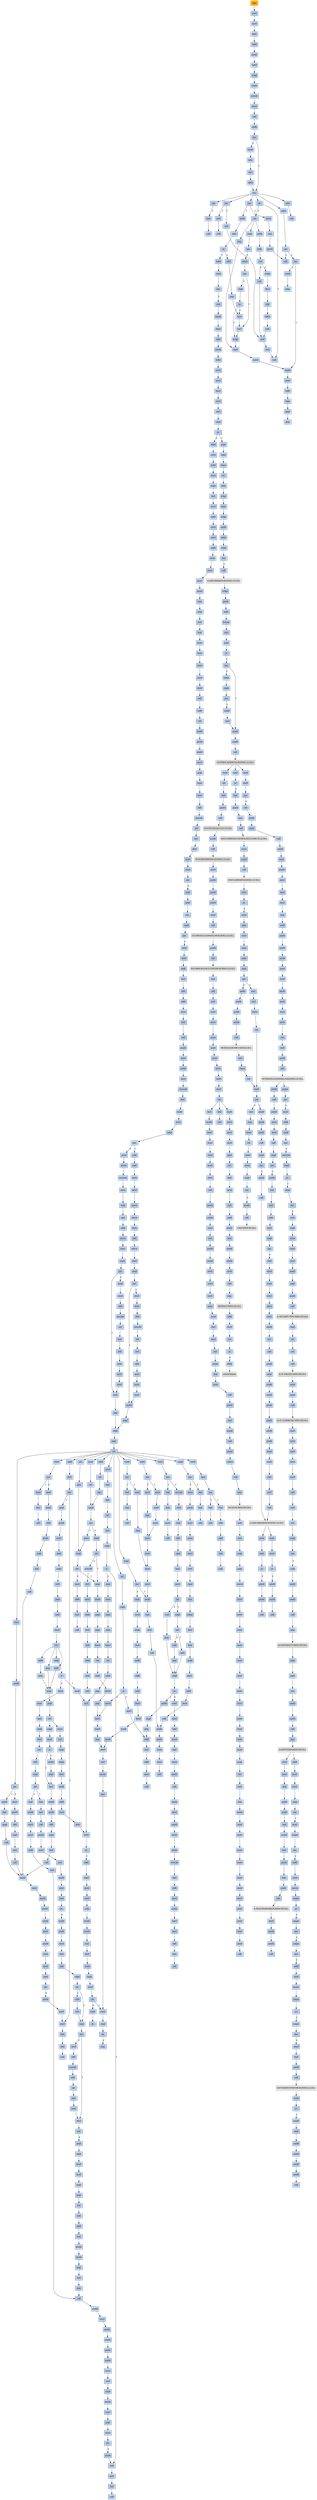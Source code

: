 strict digraph G {
	graph [bgcolor=transparent,
		name=G
	];
	node [color=lightsteelblue,
		fillcolor=lightsteelblue,
		shape=rectangle,
		style=filled
	];
	a0x00425a22jmp_0x00400154	[color=lightgrey,
		fillcolor=orange,
		label=jmp];
	a0x00400154movl_0x41a01cUINT32_esi	[label=movl];
	a0x00425a22jmp_0x00400154 -> a0x00400154movl_0x41a01cUINT32_esi	[color="#000000"];
	a0x00400159movl_esi_ebx	[label=movl];
	a0x00400154movl_0x41a01cUINT32_esi -> a0x00400159movl_esi_ebx	[color="#000000"];
	a0x0040015blodsl_ds_esi__eax	[label=lodsl];
	a0x00400159movl_esi_ebx -> a0x0040015blodsl_ds_esi__eax	[color="#000000"];
	a0x0040015clodsl_ds_esi__eax	[label=lodsl];
	a0x0040015blodsl_ds_esi__eax -> a0x0040015clodsl_ds_esi__eax	[color="#000000"];
	a0x0040015dpushl_eax	[label=pushl];
	a0x0040015clodsl_ds_esi__eax -> a0x0040015dpushl_eax	[color="#000000"];
	a0x0040015elodsl_ds_esi__eax	[label=lodsl];
	a0x0040015dpushl_eax -> a0x0040015elodsl_ds_esi__eax	[color="#000000"];
	a0x0040015fxchgl_eax_edi	[label=xchgl];
	a0x0040015elodsl_ds_esi__eax -> a0x0040015fxchgl_eax_edi	[color="#000000"];
	a0x00400160movb_0xffffff80UINT8_dl	[label=movb];
	a0x0040015fxchgl_eax_edi -> a0x00400160movb_0xffffff80UINT8_dl	[color="#000000"];
	a0x00400162movsb_ds_esi__es_edi_	[label=movsb];
	a0x00400160movb_0xffffff80UINT8_dl -> a0x00400162movsb_ds_esi__es_edi_	[color="#000000"];
	a0x00400163movb_0xffffff80UINT8_dh	[label=movb];
	a0x00400162movsb_ds_esi__es_edi_ -> a0x00400163movb_0xffffff80UINT8_dh	[color="#000000"];
	a0x00400165call_ebx_	[label=call];
	a0x00400163movb_0xffffff80UINT8_dh -> a0x00400165call_ebx_	[color="#000000"];
	a0x0040012caddb_dl_dl	[label=addb];
	a0x00400165call_ebx_ -> a0x0040012caddb_dl_dl	[color="#000000"];
	a0x0040012ejne_0x40010b	[label=jne];
	a0x0040012caddb_dl_dl -> a0x0040012ejne_0x40010b	[color="#000000"];
	a0x00400130movb_esi__dl	[label=movb];
	a0x0040012ejne_0x40010b -> a0x00400130movb_esi__dl	[color="#000000",
		label=F];
	a0x0040010bret	[label=ret];
	a0x0040012ejne_0x40010b -> a0x0040010bret	[color="#000000",
		label=T];
	a0x00400132jmp_0x400108	[label=jmp];
	a0x00400130movb_esi__dl -> a0x00400132jmp_0x400108	[color="#000000"];
	a0x00400108incl_esi	[label=incl];
	a0x00400132jmp_0x400108 -> a0x00400108incl_esi	[color="#000000"];
	a0x00400109adcb_dl_dl	[label=adcb];
	a0x00400108incl_esi -> a0x00400109adcb_dl_dl	[color="#000000"];
	a0x00400109adcb_dl_dl -> a0x0040010bret	[color="#000000"];
	a0x00400167jae_0x400162	[label=jae];
	a0x0040010bret -> a0x00400167jae_0x400162	[color="#000000"];
	a0x0040016djae_0x400185	[label=jae];
	a0x0040010bret -> a0x0040016djae_0x400185	[color="#000000"];
	a0x00400173jae_0x400196	[label=jae];
	a0x0040010bret -> a0x00400173jae_0x400196	[color="#000000"];
	a0x0040017cadcb_al_al	[label=adcb];
	a0x0040010bret -> a0x0040017cadcb_al_al	[color="#000000"];
	a0x0041a005adcl_ecx_ecx	[label=adcl];
	a0x0040010bret -> a0x0041a005adcl_ecx_ecx	[color="#000000"];
	a0x0041a009jb_0x0041a003	[label=jb];
	a0x0040010bret -> a0x0041a009jb_0x0041a003	[color="#000000"];
	a0x00400169xorl_ecx_ecx	[label=xorl];
	a0x00400167jae_0x400162 -> a0x00400169xorl_ecx_ecx	[color="#000000",
		label=F];
	a0x0040016bcall_ebx_	[label=call];
	a0x00400169xorl_ecx_ecx -> a0x0040016bcall_ebx_	[color="#000000"];
	a0x0040016fxorl_eax_eax	[label=xorl];
	a0x0040016djae_0x400185 -> a0x0040016fxorl_eax_eax	[color="#000000",
		label=F];
	a0x00400185call_0x41a000	[label=call];
	a0x0040016djae_0x400185 -> a0x00400185call_0x41a000	[color="#000000",
		label=T];
	a0x00400171call_ebx_	[label=call];
	a0x0040016fxorl_eax_eax -> a0x00400171call_ebx_	[color="#000000"];
	a0x00400175movb_0xffffff80UINT8_dh	[label=movb];
	a0x00400173jae_0x400196 -> a0x00400175movb_0xffffff80UINT8_dh	[color="#000000",
		label=F];
	a0x00400196lodsb_ds_esi__al	[label=lodsb];
	a0x00400173jae_0x400196 -> a0x00400196lodsb_ds_esi__al	[color="#000000",
		label=T];
	a0x00400177incl_ecx	[label=incl];
	a0x00400175movb_0xffffff80UINT8_dh -> a0x00400177incl_ecx	[color="#000000"];
	a0x00400178movb_0x10UINT8_al	[label=movb];
	a0x00400177incl_ecx -> a0x00400178movb_0x10UINT8_al	[color="#000000"];
	a0x0040017acall_ebx_	[label=call];
	a0x00400178movb_0x10UINT8_al -> a0x0040017acall_ebx_	[color="#000000"];
	a0x0040017ejae_0x40017a	[label=jae];
	a0x0040017cadcb_al_al -> a0x0040017ejae_0x40017a	[color="#000000"];
	a0x0040017ejae_0x40017a -> a0x0040017acall_ebx_	[color="#000000",
		label=T];
	a0x00400180jne_0x4001c0	[label=jne];
	a0x0040017ejae_0x40017a -> a0x00400180jne_0x4001c0	[color="#000000",
		label=F];
	a0x00400182stosb_al_es_edi_	[label=stosb];
	a0x00400180jne_0x4001c0 -> a0x00400182stosb_al_es_edi_	[color="#000000",
		label=F];
	a0x004001c0pushl_esi	[label=pushl];
	a0x00400180jne_0x4001c0 -> a0x004001c0pushl_esi	[color="#000000",
		label=T];
	a0x00400183jmp_0x400165	[label=jmp];
	a0x00400182stosb_al_es_edi_ -> a0x00400183jmp_0x400165	[color="#000000"];
	a0x004001c1movl_edi_esi	[label=movl];
	a0x004001c0pushl_esi -> a0x004001c1movl_edi_esi	[color="#000000"];
	a0x004001c3subl_eax_esi	[label=subl];
	a0x004001c1movl_edi_esi -> a0x004001c3subl_eax_esi	[color="#000000"];
	a0x004001c5repz_movsb_ds_esi__es_edi_	[label=repz];
	a0x004001c3subl_eax_esi -> a0x004001c5repz_movsb_ds_esi__es_edi_	[color="#000000"];
	a0x004001c7popl_esi	[label=popl];
	a0x004001c5repz_movsb_ds_esi__es_edi_ -> a0x004001c7popl_esi	[color="#000000"];
	a0x004001c8jmp_0x400165	[label=jmp];
	a0x004001c7popl_esi -> a0x004001c8jmp_0x400165	[color="#000000"];
	a0x00400197shrl_eax	[label=shrl];
	a0x00400196lodsb_ds_esi__al -> a0x00400197shrl_eax	[color="#000000"];
	a0x00400199je_0x4001ca	[label=je];
	a0x00400197shrl_eax -> a0x00400199je_0x4001ca	[color="#000000"];
	a0x0040019badcl_ecx_ecx	[label=adcl];
	a0x00400199je_0x4001ca -> a0x0040019badcl_ecx_ecx	[color="#000000",
		label=F];
	a0x004001calodsl_ds_esi__eax	[label=lodsl];
	a0x00400199je_0x4001ca -> a0x004001calodsl_ds_esi__eax	[color="#000000",
		label=T];
	a0x0040019djmp_0x4001b9	[label=jmp];
	a0x0040019badcl_ecx_ecx -> a0x0040019djmp_0x4001b9	[color="#000000"];
	a0x004001b9incl_ecx	[label=incl];
	a0x0040019djmp_0x4001b9 -> a0x004001b9incl_ecx	[color="#000000"];
	a0x004001baincl_ecx	[label=incl];
	a0x004001b9incl_ecx -> a0x004001baincl_ecx	[color="#000000"];
	a0x004001bbxchgl_eax_ebp	[label=xchgl];
	a0x004001baincl_ecx -> a0x004001bbxchgl_eax_ebp	[color="#000000"];
	a0x004001bcmovl_ebp_eax	[label=movl];
	a0x004001bbxchgl_eax_ebp -> a0x004001bcmovl_ebp_eax	[color="#000000"];
	a0x004001bemovb_0x0UINT8_dh	[label=movb];
	a0x004001bcmovl_ebp_eax -> a0x004001bemovb_0x0UINT8_dh	[color="#000000"];
	a0x004001bemovb_0x0UINT8_dh -> a0x004001c0pushl_esi	[color="#000000"];
	a0x0041a000xorl_ecx_ecx	[label=xorl];
	a0x00400185call_0x41a000 -> a0x0041a000xorl_ecx_ecx	[color="#000000"];
	a0x0041a002incl_ecx	[label=incl];
	a0x0041a000xorl_ecx_ecx -> a0x0041a002incl_ecx	[color="#000000"];
	a0x0041a003call_ebx_	[label=call];
	a0x0041a002incl_ecx -> a0x0041a003call_ebx_	[color="#000000"];
	a0x0041a007call_ebx_	[label=call];
	a0x0041a005adcl_ecx_ecx -> a0x0041a007call_ebx_	[color="#000000"];
	a0x0041a009jb_0x0041a003 -> a0x0041a003call_ebx_	[color="#000000",
		label=T];
	a0x0041a00bret	[label=ret];
	a0x0041a009jb_0x0041a003 -> a0x0041a00bret	[color="#000000",
		label=F];
	a0x0040018aaddb_dh_dh	[label=addb];
	a0x0041a00bret -> a0x0040018aaddb_dh_dh	[color="#000000"];
	a0x00400194jmp_0x4001bc	[label=jmp];
	a0x0041a00bret -> a0x00400194jmp_0x4001bc	[color="#000000"];
	a0x004001a8cmpl_0x7d00UINT32_eax	[label=cmpl];
	a0x0041a00bret -> a0x004001a8cmpl_0x7d00UINT32_eax	[color="#000000"];
	a0x0040018csbbl_0x1UINT8_ecx	[label=sbbl];
	a0x0040018aaddb_dh_dh -> a0x0040018csbbl_0x1UINT8_ecx	[color="#000000"];
	a0x0040018fjne_0x40019f	[label=jne];
	a0x0040018csbbl_0x1UINT8_ecx -> a0x0040018fjne_0x40019f	[color="#000000"];
	a0x00400191call__4ebx_	[label=call];
	a0x0040018fjne_0x40019f -> a0x00400191call__4ebx_	[color="#000000",
		label=F];
	a0x0040019fxchgl_eax_ecx	[label=xchgl];
	a0x0040018fjne_0x40019f -> a0x0040019fxchgl_eax_ecx	[color="#000000",
		label=T];
	a0x00400191call__4ebx_ -> a0x0041a000xorl_ecx_ecx	[color="#000000"];
	a0x00400194jmp_0x4001bc -> a0x004001bcmovl_ebp_eax	[color="#000000"];
	a0x004001a0decl_eax	[label=decl];
	a0x0040019fxchgl_eax_ecx -> a0x004001a0decl_eax	[color="#000000"];
	a0x004001a1shll_0x8UINT8_eax	[label=shll];
	a0x004001a0decl_eax -> a0x004001a1shll_0x8UINT8_eax	[color="#000000"];
	a0x004001a4lodsb_ds_esi__al	[label=lodsb];
	a0x004001a1shll_0x8UINT8_eax -> a0x004001a4lodsb_ds_esi__al	[color="#000000"];
	a0x004001a5call__4ebx_	[label=call];
	a0x004001a4lodsb_ds_esi__al -> a0x004001a5call__4ebx_	[color="#000000"];
	a0x004001a5call__4ebx_ -> a0x0041a000xorl_ecx_ecx	[color="#000000"];
	a0x004001adjae_0x4001b9	[label=jae];
	a0x004001a8cmpl_0x7d00UINT32_eax -> a0x004001adjae_0x4001b9	[color="#000000"];
	a0x004001afcmpb_0x5UINT8_ah	[label=cmpb];
	a0x004001adjae_0x4001b9 -> a0x004001afcmpb_0x5UINT8_ah	[color="#000000",
		label=F];
	a0x004001b2jae_0x4001ba	[label=jae];
	a0x004001afcmpb_0x5UINT8_ah -> a0x004001b2jae_0x4001ba	[color="#000000"];
	a0x004001b2jae_0x4001ba -> a0x004001baincl_ecx	[color="#000000",
		label=T];
	a0x004001b4cmpl_0x7fUINT8_eax	[label=cmpl];
	a0x004001b2jae_0x4001ba -> a0x004001b4cmpl_0x7fUINT8_eax	[color="#000000",
		label=F];
	a0x004001b7ja_0x4001bb	[label=ja];
	a0x004001b4cmpl_0x7fUINT8_eax -> a0x004001b7ja_0x4001bb	[color="#000000"];
	a0x004001b7ja_0x4001bb -> a0x004001b9incl_ecx	[color="#000000",
		label=F];
	a0x004001b7ja_0x4001bb -> a0x004001bbxchgl_eax_ebp	[color="#000000",
		label=T];
	a0x004001cbtestl_eax_eax	[label=testl];
	a0x004001calodsl_ds_esi__eax -> a0x004001cbtestl_eax_eax	[color="#000000"];
	a0x004001cdjne_0x40015f	[label=jne];
	a0x004001cbtestl_eax_eax -> a0x004001cdjne_0x40015f	[color="#000000"];
	a0x004001cfcall_0x425c9e	[label=call];
	a0x004001cdjne_0x40015f -> a0x004001cfcall_0x425c9e	[color="#000000",
		label=F];
	a0x00425c9epushl_ebp	[label=pushl];
	a0x004001cfcall_0x425c9e -> a0x00425c9epushl_ebp	[color="#000000"];
	a0x00425c9fmovl_esp_ebp	[label=movl];
	a0x00425c9epushl_ebp -> a0x00425c9fmovl_esp_ebp	[color="#000000"];
	a0x00425ca1subl_0x40UINT8_esp	[label=subl];
	a0x00425c9fmovl_esp_ebp -> a0x00425ca1subl_0x40UINT8_esp	[color="#000000"];
	a0x00425ca4pushl_ebx	[label=pushl];
	a0x00425ca1subl_0x40UINT8_esp -> a0x00425ca4pushl_ebx	[color="#000000"];
	a0x00425ca5lodsl_ds_esi__eax	[label=lodsl];
	a0x00425ca4pushl_ebx -> a0x00425ca5lodsl_ds_esi__eax	[color="#000000"];
	a0x00425ca6movl_eax__40ebp_	[label=movl];
	a0x00425ca5lodsl_ds_esi__eax -> a0x00425ca6movl_eax__40ebp_	[color="#000000"];
	a0x00425ca9movl_esi__28ebp_	[label=movl];
	a0x00425ca6movl_eax__40ebp_ -> a0x00425ca9movl_esi__28ebp_	[color="#000000"];
	a0x00425cacmovl__40ebp__ebx	[label=movl];
	a0x00425ca9movl_esi__28ebp_ -> a0x00425cacmovl__40ebp__ebx	[color="#000000"];
	a0x00425cafmovl__28ebp__esi	[label=movl];
	a0x00425cacmovl__40ebp__ebx -> a0x00425cafmovl__28ebp__esi	[color="#000000"];
	a0x00425cb2xorl_eax_eax	[label=xorl];
	a0x00425cafmovl__28ebp__esi -> a0x00425cb2xorl_eax_eax	[color="#000000"];
	a0x00425cb4cmpl_eax_esi_	[label=cmpl];
	a0x00425cb2xorl_eax_eax -> a0x00425cb4cmpl_eax_esi_	[color="#000000"];
	a0x00425cb6je_0x425f6e	[label=je];
	a0x00425cb4cmpl_eax_esi_ -> a0x00425cb6je_0x425f6e	[color="#000000"];
	a0x00425cbclodsl_ds_esi__eax	[label=lodsl];
	a0x00425cb6je_0x425f6e -> a0x00425cbclodsl_ds_esi__eax	[color="#000000",
		label=F];
	a0x00425f6epopl_ebx	[label=popl];
	a0x00425cb6je_0x425f6e -> a0x00425f6epopl_ebx	[color="#000000",
		label=T];
	a0x00425cbdmovl_eax__40ebp_	[label=movl];
	a0x00425cbclodsl_ds_esi__eax -> a0x00425cbdmovl_eax__40ebp_	[color="#000000"];
	a0x00425cc0lodsl_ds_esi__eax	[label=lodsl];
	a0x00425cbdmovl_eax__40ebp_ -> a0x00425cc0lodsl_ds_esi__eax	[color="#000000"];
	a0x00425cc1movl_eax__24ebp_	[label=movl];
	a0x00425cc0lodsl_ds_esi__eax -> a0x00425cc1movl_eax__24ebp_	[color="#000000"];
	a0x00425cc4lodsl_ds_esi__eax	[label=lodsl];
	a0x00425cc1movl_eax__24ebp_ -> a0x00425cc4lodsl_ds_esi__eax	[color="#000000"];
	a0x00425cc5incl_esi	[label=incl];
	a0x00425cc4lodsl_ds_esi__eax -> a0x00425cc5incl_esi	[color="#000000"];
	a0x00425cc6movl_esi__44ebp_	[label=movl];
	a0x00425cc5incl_esi -> a0x00425cc6movl_esi__44ebp_	[color="#000000"];
	a0x00425cc9addl_eax_esi	[label=addl];
	a0x00425cc6movl_esi__44ebp_ -> a0x00425cc9addl_eax_esi	[color="#000000"];
	a0x00425ccbmovl_esi__28ebp_	[label=movl];
	a0x00425cc9addl_eax_esi -> a0x00425ccbmovl_esi__28ebp_	[color="#000000"];
	a0x00425ccemovl__44ebp__edx	[label=movl];
	a0x00425ccbmovl_esi__28ebp_ -> a0x00425ccemovl__44ebp__edx	[color="#000000"];
	a0x00425cd1andb_0x0UINT8__1ebp_	[label=andb];
	a0x00425ccemovl__44ebp__edx -> a0x00425cd1andb_0x0UINT8__1ebp_	[color="#000000"];
	a0x00425cd5movl_0x1b9bUINT32_ecx	[label=movl];
	a0x00425cd1andb_0x0UINT8__1ebp_ -> a0x00425cd5movl_0x1b9bUINT32_ecx	[color="#000000"];
	a0x00425cdamovl_0x4000400UINT32_eax	[label=movl];
	a0x00425cd5movl_0x1b9bUINT32_ecx -> a0x00425cdamovl_0x4000400UINT32_eax	[color="#000000"];
	a0x00425cdfmovl_ebx_edi	[label=movl];
	a0x00425cdamovl_0x4000400UINT32_eax -> a0x00425cdfmovl_ebx_edi	[color="#000000"];
	a0x00425ce1pushl_0x1UINT8	[label=pushl];
	a0x00425cdfmovl_ebx_edi -> a0x00425ce1pushl_0x1UINT8	[color="#000000"];
	a0x00425ce3repz_stosl_eax_es_edi_	[label=repz];
	a0x00425ce1pushl_0x1UINT8 -> a0x00425ce3repz_stosl_eax_es_edi_	[color="#000000"];
	a0x00425ce5popl_edi	[label=popl];
	a0x00425ce3repz_stosl_eax_es_edi_ -> a0x00425ce5popl_edi	[color="#000000"];
	a0x00425ce6xorl_esi_esi	[label=xorl];
	a0x00425ce5popl_edi -> a0x00425ce6xorl_esi_esi	[color="#000000"];
	a0x00425ce8leal__64ebp__ecx	[label=leal];
	a0x00425ce6xorl_esi_esi -> a0x00425ce8leal__64ebp__ecx	[color="#000000"];
	a0x00425cebmovl_edi__20ebp_	[label=movl];
	a0x00425ce8leal__64ebp__ecx -> a0x00425cebmovl_edi__20ebp_	[color="#000000"];
	a0x00425ceemovl_edi__16ebp_	[label=movl];
	a0x00425cebmovl_edi__20ebp_ -> a0x00425ceemovl_edi__16ebp_	[color="#000000"];
	a0x00425cf1movl_edi__36ebp_	[label=movl];
	a0x00425ceemovl_edi__16ebp_ -> a0x00425cf1movl_edi__36ebp_	[color="#000000"];
	a0x00425cf4movl_esi__8ebp_	[label=movl];
	a0x00425cf1movl_edi__36ebp_ -> a0x00425cf4movl_esi__8ebp_	[color="#000000"];
	a0x00425cf7movl_esi__32ebp_	[label=movl];
	a0x00425cf4movl_esi__8ebp_ -> a0x00425cf7movl_esi__32ebp_	[color="#000000"];
	a0x00425cfacall_0x425a3b	[label=call];
	a0x00425cf7movl_esi__32ebp_ -> a0x00425cfacall_0x425a3b	[color="#000000"];
	a0x00425a3bandl_0x0UINT8_0x8ecx_	[label=andl];
	a0x00425cfacall_0x425a3b -> a0x00425a3bandl_0x0UINT8_0x8ecx_	[color="#000000"];
	a0x00425a3forl_0xffffffffUINT8_0x4ecx_	[label=orl];
	a0x00425a3bandl_0x0UINT8_0x8ecx_ -> a0x00425a3forl_0xffffffffUINT8_0x4ecx_	[color="#000000"];
	a0x00425a43pushl_esi	[label=pushl];
	a0x00425a3forl_0xffffffffUINT8_0x4ecx_ -> a0x00425a43pushl_esi	[color="#000000"];
	a0x00425a44pushl_edi	[label=pushl];
	a0x00425a43pushl_esi -> a0x00425a44pushl_edi	[color="#000000"];
	a0x00425a45pushl_0x5UINT8	[label=pushl];
	a0x00425a44pushl_edi -> a0x00425a45pushl_0x5UINT8	[color="#000000"];
	a0x00425a47movl_edx_ecx_	[label=movl];
	a0x00425a45pushl_0x5UINT8 -> a0x00425a47movl_edx_ecx_	[color="#000000"];
	a0x00425a49popl_edx	[label=popl];
	a0x00425a47movl_edx_ecx_ -> a0x00425a49popl_edx	[color="#000000"];
	a0x00425a4amovl_ecx__eax	[label=movl];
	a0x00425a49popl_edx -> a0x00425a4amovl_ecx__eax	[color="#000000"];
	a0x00425a4cmovl_0x8ecx__esi	[label=movl];
	a0x00425a4amovl_ecx__eax -> a0x00425a4cmovl_0x8ecx__esi	[color="#000000"];
	a0x00425a4fshll_0x8UINT8_esi	[label=shll];
	a0x00425a4cmovl_0x8ecx__esi -> a0x00425a4fshll_0x8UINT8_esi	[color="#000000"];
	a0x00425a52movzbl_eax__edi	[label=movzbl];
	a0x00425a4fshll_0x8UINT8_esi -> a0x00425a52movzbl_eax__edi	[color="#000000"];
	a0x00425a55orl_edi_esi	[label=orl];
	a0x00425a52movzbl_eax__edi -> a0x00425a55orl_edi_esi	[color="#000000"];
	a0x00425a57incl_eax	[label=incl];
	a0x00425a55orl_edi_esi -> a0x00425a57incl_eax	[color="#000000"];
	a0x00425a58decl_edx	[label=decl];
	a0x00425a57incl_eax -> a0x00425a58decl_edx	[color="#000000"];
	a0x00425a59movl_esi_0x8ecx_	[label=movl];
	a0x00425a58decl_edx -> a0x00425a59movl_esi_0x8ecx_	[color="#000000"];
	a0x00425a5cmovl_eax_ecx_	[label=movl];
	a0x00425a59movl_esi_0x8ecx_ -> a0x00425a5cmovl_eax_ecx_	[color="#000000"];
	a0x00425a5ejne_0x425a4a	[label=jne];
	a0x00425a5cmovl_eax_ecx_ -> a0x00425a5ejne_0x425a4a	[color="#000000"];
	a0x00425a60popl_edi	[label=popl];
	a0x00425a5ejne_0x425a4a -> a0x00425a60popl_edi	[color="#000000",
		label=F];
	a0x00425a61popl_esi	[label=popl];
	a0x00425a60popl_edi -> a0x00425a61popl_esi	[color="#000000"];
	a0x00425a62ret	[label=ret];
	a0x00425a61popl_esi -> a0x00425a62ret	[color="#000000"];
	a0x00425cffcmpl_esi__40ebp_	[label=cmpl];
	a0x00425a62ret -> a0x00425cffcmpl_esi__40ebp_	[color="#000000"];
	a0x00425d02jbe_0x425caf	[label=jbe];
	a0x00425cffcmpl_esi__40ebp_ -> a0x00425d02jbe_0x425caf	[color="#000000"];
	a0x00425d04movl__8ebp__eax	[label=movl];
	a0x00425d02jbe_0x425caf -> a0x00425d04movl__8ebp__eax	[color="#000000",
		label=F];
	a0x00425d07movl_esi_ecx	[label=movl];
	a0x00425d04movl__8ebp__eax -> a0x00425d07movl_esi_ecx	[color="#000000"];
	a0x00425d09andl_0x3UINT8_eax	[label=andl];
	a0x00425d07movl_esi_ecx -> a0x00425d09andl_0x3UINT8_eax	[color="#000000"];
	a0x00425d0cleal__64ebp__edx	[label=leal];
	a0x00425d09andl_0x3UINT8_eax -> a0x00425d0cleal__64ebp__edx	[color="#000000"];
	a0x00425d0fshll_0x4UINT8_ecx	[label=shll];
	a0x00425d0cleal__64ebp__edx -> a0x00425d0fshll_0x4UINT8_ecx	[color="#000000"];
	a0x00425d12addl_eax_ecx	[label=addl];
	a0x00425d0fshll_0x4UINT8_ecx -> a0x00425d12addl_eax_ecx	[color="#000000"];
	a0x00425d14movl_eax__12ebp_	[label=movl];
	a0x00425d12addl_eax_ecx -> a0x00425d14movl_eax__12ebp_	[color="#000000"];
	a0x00425d17leal_ebxecx2__ecx	[label=leal];
	a0x00425d14movl_eax__12ebp_ -> a0x00425d17leal_ebxecx2__ecx	[color="#000000"];
	a0x00425d1acall_0x425aa7	[label=call];
	a0x00425d17leal_ebxecx2__ecx -> a0x00425d1acall_0x425aa7	[color="#000000"];
	a0x00425aa7pushl_esi	[label=pushl];
	a0x00425d1acall_0x425aa7 -> a0x00425aa7pushl_esi	[color="#000000"];
	a0x00425aa8movl_0x4edx__esi	[label=movl];
	a0x00425aa7pushl_esi -> a0x00425aa8movl_0x4edx__esi	[color="#000000"];
	a0x00425aabpushl_edi	[label=pushl];
	a0x00425aa8movl_0x4edx__esi -> a0x00425aabpushl_edi	[color="#000000"];
	a0x00425aacmovl_esi_eax	[label=movl];
	a0x00425aabpushl_edi -> a0x00425aacmovl_esi_eax	[color="#000000"];
	a0x00425aaemovzwl_ecx__edi	[label=movzwl];
	a0x00425aacmovl_esi_eax -> a0x00425aaemovzwl_ecx__edi	[color="#000000"];
	a0x00425ab1shrl_0xbUINT8_eax	[label=shrl];
	a0x00425aaemovzwl_ecx__edi -> a0x00425ab1shrl_0xbUINT8_eax	[color="#000000"];
	a0x00425ab4imull_edi_eax	[label=imull];
	a0x00425ab1shrl_0xbUINT8_eax -> a0x00425ab4imull_edi_eax	[color="#000000"];
	a0x00425ab7movl_0x8edx__edi	[label=movl];
	a0x00425ab4imull_edi_eax -> a0x00425ab7movl_0x8edx__edi	[color="#000000"];
	a0x00425abacmpl_eax_edi	[label=cmpl];
	a0x00425ab7movl_0x8edx__edi -> a0x00425abacmpl_eax_edi	[color="#000000"];
	a0x00425abcjae_0x425afd	[label=jae];
	a0x00425abacmpl_eax_edi -> a0x00425abcjae_0x425afd	[color="#000000"];
	a0x00425abemovl_eax_0x4edx_	[label=movl];
	a0x00425abcjae_0x425afd -> a0x00425abemovl_eax_0x4edx_	[color="#000000",
		label=F];
	a0x00425afdsubl_eax_esi	[label=subl];
	a0x00425abcjae_0x425afd -> a0x00425afdsubl_eax_esi	[color="#000000",
		label=T];
	a0x00425ac1movw_ecx__ax	[label=movw];
	a0x00425abemovl_eax_0x4edx_ -> a0x00425ac1movw_ecx__ax	[color="#000000"];
	a0x00425ac4movzwl_ax_esi	[label=movzwl];
	a0x00425ac1movw_ecx__ax -> a0x00425ac4movzwl_ax_esi	[color="#000000"];
	a0x00425ac7movl_0x800UINT32_edi	[label=movl];
	a0x00425ac4movzwl_ax_esi -> a0x00425ac7movl_0x800UINT32_edi	[color="#000000"];
	a0x00425accsubl_esi_edi	[label=subl];
	a0x00425ac7movl_0x800UINT32_edi -> a0x00425accsubl_esi_edi	[color="#000000"];
	a0x00425acesarl_0x5UINT8_edi	[label=sarl];
	a0x00425accsubl_esi_edi -> a0x00425acesarl_0x5UINT8_edi	[color="#000000"];
	a0x00425ad1addl_eax_edi	[label=addl];
	a0x00425acesarl_0x5UINT8_edi -> a0x00425ad1addl_eax_edi	[color="#000000"];
	a0x00425ad3movw_di_ecx_	[label=movw];
	a0x00425ad1addl_eax_edi -> a0x00425ad3movw_di_ecx_	[color="#000000"];
	a0x00425ad6movl_0x4edx__eax	[label=movl];
	a0x00425ad3movw_di_ecx_ -> a0x00425ad6movl_0x4edx__eax	[color="#000000"];
	a0x00425ad9cmpl_0x1000000UINT32_eax	[label=cmpl];
	a0x00425ad6movl_0x4edx__eax -> a0x00425ad9cmpl_0x1000000UINT32_eax	[color="#000000"];
	a0x00425adejae_0x425af9	[label=jae];
	a0x00425ad9cmpl_0x1000000UINT32_eax -> a0x00425adejae_0x425af9	[color="#000000"];
	a0x00425af9xorl_eax_eax	[label=xorl];
	a0x00425adejae_0x425af9 -> a0x00425af9xorl_eax_eax	[color="#000000",
		label=T];
	a0x00425ae0movl_edx__ecx	[label=movl];
	a0x00425adejae_0x425af9 -> a0x00425ae0movl_edx__ecx	[color="#000000",
		label=F];
	a0x00425afbjmp_0x425b3c	[label=jmp];
	a0x00425af9xorl_eax_eax -> a0x00425afbjmp_0x425b3c	[color="#000000"];
	a0x00425b3cpopl_edi	[label=popl];
	a0x00425afbjmp_0x425b3c -> a0x00425b3cpopl_edi	[color="#000000"];
	a0x00425b3dpopl_esi	[label=popl];
	a0x00425b3cpopl_edi -> a0x00425b3dpopl_esi	[color="#000000"];
	a0x00425b3eret	[label=ret];
	a0x00425b3dpopl_esi -> a0x00425b3eret	[color="#000000"];
	a0x00425d1ftestl_eax_eax	[label=testl];
	a0x00425b3eret -> a0x00425d1ftestl_eax_eax	[color="#000000"];
	a0x00425d93orl__52ebp__eax	[label=orl];
	a0x00425b3eret -> a0x00425d93orl__52ebp__eax	[color="#000000"];
	a0x00425dbecmpl_0x1UINT8_eax	[label=cmpl];
	a0x00425b3eret -> a0x00425dbecmpl_0x1UINT8_eax	[color="#000000"];
	a0x00425dd6testl_eax_eax	[label=testl];
	a0x00425b3eret -> a0x00425dd6testl_eax_eax	[color="#000000"];
	a0x00425deetestl_eax_eax	[label=testl];
	a0x00425b3eret -> a0x00425deetestl_eax_eax	[color="#000000"];
	a0x00425c44testl_eax_eax	[label=testl];
	a0x00425b3eret -> a0x00425c44testl_eax_eax	[color="#000000"];
	a0x00425b62addl_esi_eax	[label=addl];
	a0x00425b3eret -> a0x00425b62addl_esi_eax	[color="#000000"];
	a0x00425be2movl_eax_ebx	[label=movl];
	a0x00425b3eret -> a0x00425be2movl_eax_ebx	[color="#000000"];
	a0x00425c10addl_ebx_ebx	[label=addl];
	a0x00425b3eret -> a0x00425c10addl_ebx_ebx	[color="#000000"];
	a0x00425c2corl_eax_ebx	[label=orl];
	a0x00425b3eret -> a0x00425c2corl_eax_ebx	[color="#000000"];
	a0x00425ba1movl_edi_ecx	[label=movl];
	a0x00425b3eret -> a0x00425ba1movl_edi_ecx	[color="#000000"];
	a0x00425e28testl_eax_eax	[label=testl];
	a0x00425b3eret -> a0x00425e28testl_eax_eax	[color="#000000"];
	a0x00425e40testl_eax_eax	[label=testl];
	a0x00425b3eret -> a0x00425e40testl_eax_eax	[color="#000000"];
	a0x00425c68testl_eax_eax	[label=testl];
	a0x00425b3eret -> a0x00425c68testl_eax_eax	[color="#000000"];
	a0x00425d21jne_0x425da8	[label=jne];
	a0x00425d1ftestl_eax_eax -> a0x00425d21jne_0x425da8	[color="#000000"];
	a0x00425d27movzbl__1ebp__eax	[label=movzbl];
	a0x00425d21jne_0x425da8 -> a0x00425d27movzbl__1ebp__eax	[color="#000000",
		label=F];
	a0x00425da8leal__64ebp__edx	[label=leal];
	a0x00425d21jne_0x425da8 -> a0x00425da8leal__64ebp__edx	[color="#000000",
		label=T];
	a0x00425d2bshrl_0x4UINT8_eax	[label=shrl];
	a0x00425d27movzbl__1ebp__eax -> a0x00425d2bshrl_0x4UINT8_eax	[color="#000000"];
	a0x00425d2eleal_eaxeax2__eax	[label=leal];
	a0x00425d2bshrl_0x4UINT8_eax -> a0x00425d2eleal_eaxeax2__eax	[color="#000000"];
	a0x00425d31shll_0x9UINT8_eax	[label=shll];
	a0x00425d2eleal_eaxeax2__eax -> a0x00425d31shll_0x9UINT8_eax	[color="#000000"];
	a0x00425d34cmpl_0x4UINT8_esi	[label=cmpl];
	a0x00425d31shll_0x9UINT8_eax -> a0x00425d34cmpl_0x4UINT8_esi	[color="#000000"];
	a0x00425d37leal_0xe6ceaxebx__ecx	[label=leal];
	a0x00425d34cmpl_0x4UINT8_esi -> a0x00425d37leal_0xe6ceaxebx__ecx	[color="#000000"];
	a0x00425d3emovl_ecx__12ebp_	[label=movl];
	a0x00425d37leal_0xe6ceaxebx__ecx -> a0x00425d3emovl_ecx__12ebp_	[color="#000000"];
	a0x00425d41jnl_0x425d47	[label=jnl];
	a0x00425d3emovl_ecx__12ebp_ -> a0x00425d41jnl_0x425d47	[color="#000000"];
	a0x00425d43xorl_esi_esi	[label=xorl];
	a0x00425d41jnl_0x425d47 -> a0x00425d43xorl_esi_esi	[color="#000000",
		label=F];
	a0x00425d47cmpl_0xaUINT8_esi	[label=cmpl];
	a0x00425d41jnl_0x425d47 -> a0x00425d47cmpl_0xaUINT8_esi	[color="#000000",
		label=T];
	a0x00425d45jmp_0x425d54	[label=jmp];
	a0x00425d43xorl_esi_esi -> a0x00425d45jmp_0x425d54	[color="#000000"];
	a0x00425d54cmpl_0x0UINT8__32ebp_	[label=cmpl];
	a0x00425d45jmp_0x425d54 -> a0x00425d54cmpl_0x0UINT8__32ebp_	[color="#000000"];
	a0x00425d58je_0x425d7c	[label=je];
	a0x00425d54cmpl_0x0UINT8__32ebp_ -> a0x00425d58je_0x425d7c	[color="#000000"];
	a0x00425d7cpushl_0x1UINT8	[label=pushl];
	a0x00425d58je_0x425d7c -> a0x00425d7cpushl_0x1UINT8	[color="#000000",
		label=T];
	a0x00425d5amovl__8ebp__eax	[label=movl];
	a0x00425d58je_0x425d7c -> a0x00425d5amovl__8ebp__eax	[color="#000000",
		label=F];
	a0x00425d7epopl_eax	[label=popl];
	a0x00425d7cpushl_0x1UINT8 -> a0x00425d7epopl_eax	[color="#000000"];
	a0x00425d7fjmp_0x425d84	[label=jmp];
	a0x00425d7epopl_eax -> a0x00425d7fjmp_0x425d84	[color="#000000"];
	a0x00425d84addl_eax_eax	[label=addl];
	a0x00425d7fjmp_0x425d84 -> a0x00425d84addl_eax_eax	[color="#000000"];
	a0x00425d86leal__64ebp__edx	[label=leal];
	a0x00425d84addl_eax_eax -> a0x00425d86leal__64ebp__edx	[color="#000000"];
	a0x00425d89addl_eax_ecx	[label=addl];
	a0x00425d86leal__64ebp__edx -> a0x00425d89addl_eax_ecx	[color="#000000"];
	a0x00425d8bmovl_eax__52ebp_	[label=movl];
	a0x00425d89addl_eax_ecx -> a0x00425d8bmovl_eax__52ebp_	[color="#000000"];
	a0x00425d8ecall_0x425aa7	[label=call];
	a0x00425d8bmovl_eax__52ebp_ -> a0x00425d8ecall_0x425aa7	[color="#000000"];
	a0x00425d96cmpl_0x100UINT32_eax	[label=cmpl];
	a0x00425d93orl__52ebp__eax -> a0x00425d96cmpl_0x100UINT32_eax	[color="#000000"];
	a0x00425d9bjl_0x425d81	[label=jl];
	a0x00425d96cmpl_0x100UINT32_eax -> a0x00425d9bjl_0x425d81	[color="#000000"];
	a0x00425d81movl__12ebp__ecx	[label=movl];
	a0x00425d9bjl_0x425d81 -> a0x00425d81movl__12ebp__ecx	[color="#000000",
		label=T];
	a0x00425d9dmovb_al__1ebp_	[label=movb];
	a0x00425d9bjl_0x425d81 -> a0x00425d9dmovb_al__1ebp_	[color="#000000",
		label=F];
	a0x00425d81movl__12ebp__ecx -> a0x00425d84addl_eax_eax	[color="#000000"];
	a0x00425affsubl_eax_edi	[label=subl];
	a0x00425afdsubl_eax_esi -> a0x00425affsubl_eax_edi	[color="#000000"];
	a0x00425b01movl_esi_0x4edx_	[label=movl];
	a0x00425affsubl_eax_edi -> a0x00425b01movl_esi_0x4edx_	[color="#000000"];
	a0x00425b04movl_edi_0x8edx_	[label=movl];
	a0x00425b01movl_esi_0x4edx_ -> a0x00425b04movl_edi_0x8edx_	[color="#000000"];
	a0x00425b07movw_ecx__ax	[label=movw];
	a0x00425b04movl_edi_0x8edx_ -> a0x00425b07movw_ecx__ax	[color="#000000"];
	a0x00425b0amovw_ax_si	[label=movw];
	a0x00425b07movw_ecx__ax -> a0x00425b0amovw_ax_si	[color="#000000"];
	a0x00425b0dshrw_0x5UINT8_si	[label=shrw];
	a0x00425b0amovw_ax_si -> a0x00425b0dshrw_0x5UINT8_si	[color="#000000"];
	a0x00425b11subl_esi_eax	[label=subl];
	a0x00425b0dshrw_0x5UINT8_si -> a0x00425b11subl_esi_eax	[color="#000000"];
	a0x00425b13movw_ax_ecx_	[label=movw];
	a0x00425b11subl_esi_eax -> a0x00425b13movw_ax_ecx_	[color="#000000"];
	a0x00425b16movl_0x4edx__eax	[label=movl];
	a0x00425b13movw_ax_ecx_ -> a0x00425b16movl_0x4edx__eax	[color="#000000"];
	a0x00425b19cmpl_0x1000000UINT32_eax	[label=cmpl];
	a0x00425b16movl_0x4edx__eax -> a0x00425b19cmpl_0x1000000UINT32_eax	[color="#000000"];
	a0x00425b1ejae_0x425b39	[label=jae];
	a0x00425b19cmpl_0x1000000UINT32_eax -> a0x00425b1ejae_0x425b39	[color="#000000"];
	a0x00425b39pushl_0x1UINT8	[label=pushl];
	a0x00425b1ejae_0x425b39 -> a0x00425b39pushl_0x1UINT8	[color="#000000",
		label=T];
	a0x00425b20movl_edx__ecx	[label=movl];
	a0x00425b1ejae_0x425b39 -> a0x00425b20movl_edx__ecx	[color="#000000",
		label=F];
	a0x00425b3bpopl_eax	[label=popl];
	a0x00425b39pushl_0x1UINT8 -> a0x00425b3bpopl_eax	[color="#000000"];
	a0x00425b3bpopl_eax -> a0x00425b3cpopl_edi	[color="#000000"];
	a0x00425b22movl_0x8edx__esi	[label=movl];
	a0x00425b20movl_edx__ecx -> a0x00425b22movl_0x8edx__esi	[color="#000000"];
	a0x00425b25shll_0x8UINT8_esi	[label=shll];
	a0x00425b22movl_0x8edx__esi -> a0x00425b25shll_0x8UINT8_esi	[color="#000000"];
	a0x00425b28movzbl_ecx__edi	[label=movzbl];
	a0x00425b25shll_0x8UINT8_esi -> a0x00425b28movzbl_ecx__edi	[color="#000000"];
	a0x00425b2borl_edi_esi	[label=orl];
	a0x00425b28movzbl_ecx__edi -> a0x00425b2borl_edi_esi	[color="#000000"];
	a0x00425b2dincl_ecx	[label=incl];
	a0x00425b2borl_edi_esi -> a0x00425b2dincl_ecx	[color="#000000"];
	a0x00425b2eshll_0x8UINT8_eax	[label=shll];
	a0x00425b2dincl_ecx -> a0x00425b2eshll_0x8UINT8_eax	[color="#000000"];
	a0x00425b31movl_esi_0x8edx_	[label=movl];
	a0x00425b2eshll_0x8UINT8_eax -> a0x00425b31movl_esi_0x8edx_	[color="#000000"];
	a0x00425b34movl_ecx_edx_	[label=movl];
	a0x00425b31movl_esi_0x8edx_ -> a0x00425b34movl_ecx_edx_	[color="#000000"];
	a0x00425b36movl_eax_0x4edx_	[label=movl];
	a0x00425b34movl_ecx_edx_ -> a0x00425b36movl_eax_0x4edx_	[color="#000000"];
	a0x00425b36movl_eax_0x4edx_ -> a0x00425b39pushl_0x1UINT8	[color="#000000"];
	a0x00425da0movl__24ebp__eax	[label=movl];
	a0x00425d9dmovb_al__1ebp_ -> a0x00425da0movl__24ebp__eax	[color="#000000"];
	a0x00425da3movb__1ebp__cl	[label=movb];
	a0x00425da0movl__24ebp__eax -> a0x00425da3movb__1ebp__cl	[color="#000000"];
	a0x00425da6jmp_0x425e0e	[label=jmp];
	a0x00425da3movb__1ebp__cl -> a0x00425da6jmp_0x425e0e	[color="#000000"];
	a0x00425e0emovl__8ebp__edx	[label=movl];
	a0x00425da6jmp_0x425e0e -> a0x00425e0emovl__8ebp__edx	[color="#000000"];
	a0x00425e11incl__8ebp_	[label=incl];
	a0x00425e0emovl__8ebp__edx -> a0x00425e11incl__8ebp_	[color="#000000"];
	a0x00425e14movb_cl_edxeax_	[label=movb];
	a0x00425e11incl__8ebp_ -> a0x00425e14movb_cl_edxeax_	[color="#000000"];
	a0x00425e17jmp_0x425f5d	[label=jmp];
	a0x00425e14movb_cl_edxeax_ -> a0x00425e17jmp_0x425f5d	[color="#000000"];
	a0x00425f5dmovl__8ebp__eax	[label=movl];
	a0x00425e17jmp_0x425f5d -> a0x00425f5dmovl__8ebp__eax	[color="#000000"];
	a0x00425f60cmpl__40ebp__eax	[label=cmpl];
	a0x00425f5dmovl__8ebp__eax -> a0x00425f60cmpl__40ebp__eax	[color="#000000"];
	a0x00425f63jb_0x425d04	[label=jb];
	a0x00425f60cmpl__40ebp__eax -> a0x00425f63jb_0x425d04	[color="#000000"];
	a0x00425f69jmp_0x425caf	[label=jmp];
	a0x00425f63jb_0x425d04 -> a0x00425f69jmp_0x425caf	[color="#000000",
		label=F];
	a0x00425ae2movl_0x8edx__esi	[label=movl];
	a0x00425ae0movl_edx__ecx -> a0x00425ae2movl_0x8edx__esi	[color="#000000"];
	a0x00425ae5shll_0x8UINT8_esi	[label=shll];
	a0x00425ae2movl_0x8edx__esi -> a0x00425ae5shll_0x8UINT8_esi	[color="#000000"];
	a0x00425ae8movzbl_ecx__edi	[label=movzbl];
	a0x00425ae5shll_0x8UINT8_esi -> a0x00425ae8movzbl_ecx__edi	[color="#000000"];
	a0x00425aeborl_edi_esi	[label=orl];
	a0x00425ae8movzbl_ecx__edi -> a0x00425aeborl_edi_esi	[color="#000000"];
	a0x00425aedincl_ecx	[label=incl];
	a0x00425aeborl_edi_esi -> a0x00425aedincl_ecx	[color="#000000"];
	a0x00425aeeshll_0x8UINT8_eax	[label=shll];
	a0x00425aedincl_ecx -> a0x00425aeeshll_0x8UINT8_eax	[color="#000000"];
	a0x00425af1movl_esi_0x8edx_	[label=movl];
	a0x00425aeeshll_0x8UINT8_eax -> a0x00425af1movl_esi_0x8edx_	[color="#000000"];
	a0x00425af4movl_ecx_edx_	[label=movl];
	a0x00425af1movl_esi_0x8edx_ -> a0x00425af4movl_ecx_edx_	[color="#000000"];
	a0x00425af6movl_eax_0x4edx_	[label=movl];
	a0x00425af4movl_ecx_edx_ -> a0x00425af6movl_eax_0x4edx_	[color="#000000"];
	a0x00425af6movl_eax_0x4edx_ -> a0x00425af9xorl_eax_eax	[color="#000000"];
	a0x00425dableal_0x180ebxesi2__ecx	[label=leal];
	a0x00425da8leal__64ebp__edx -> a0x00425dableal_0x180ebxesi2__ecx	[color="#000000"];
	a0x00425db2movl_0x1UINT32__32ebp_	[label=movl];
	a0x00425dableal_0x180ebxesi2__ecx -> a0x00425db2movl_0x1UINT32__32ebp_	[color="#000000"];
	a0x00425db9call_0x425aa7	[label=call];
	a0x00425db2movl_0x1UINT32__32ebp_ -> a0x00425db9call_0x425aa7	[color="#000000"];
	a0x00425dc1jne_0x425e86	[label=jne];
	a0x00425dbecmpl_0x1UINT8_eax -> a0x00425dc1jne_0x425e86	[color="#000000"];
	a0x00425dc7leal__64ebp__edx	[label=leal];
	a0x00425dc1jne_0x425e86 -> a0x00425dc7leal__64ebp__edx	[color="#000000",
		label=F];
	a0x00425e86movl__16ebp__eax	[label=movl];
	a0x00425dc1jne_0x425e86 -> a0x00425e86movl__16ebp__eax	[color="#000000",
		label=T];
	a0x00425dcaleal_0x198ebxesi2__ecx	[label=leal];
	a0x00425dc7leal__64ebp__edx -> a0x00425dcaleal_0x198ebxesi2__ecx	[color="#000000"];
	a0x00425dd1call_0x425aa7	[label=call];
	a0x00425dcaleal_0x198ebxesi2__ecx -> a0x00425dd1call_0x425aa7	[color="#000000"];
	a0x00425dd8leal__64ebp__edx	[label=leal];
	a0x00425dd6testl_eax_eax -> a0x00425dd8leal__64ebp__edx	[color="#000000"];
	a0x00425ddbjne_0x425e1c	[label=jne];
	a0x00425dd8leal__64ebp__edx -> a0x00425ddbjne_0x425e1c	[color="#000000"];
	a0x00425dddleal_0xfesi__eax	[label=leal];
	a0x00425ddbjne_0x425e1c -> a0x00425dddleal_0xfesi__eax	[color="#000000",
		label=F];
	a0x00425e1cleal_0x1b0ebxesi2__ecx	[label=leal];
	a0x00425ddbjne_0x425e1c -> a0x00425e1cleal_0x1b0ebxesi2__ecx	[color="#000000",
		label=T];
	a0x00425de0shll_0x4UINT8_eax	[label=shll];
	a0x00425dddleal_0xfesi__eax -> a0x00425de0shll_0x4UINT8_eax	[color="#000000"];
	a0x00425de3addl__12ebp__eax	[label=addl];
	a0x00425de0shll_0x4UINT8_eax -> a0x00425de3addl__12ebp__eax	[color="#000000"];
	a0x00425de6leal_ebxeax2__ecx	[label=leal];
	a0x00425de3addl__12ebp__eax -> a0x00425de6leal_ebxeax2__ecx	[color="#000000"];
	a0x00425de9call_0x425aa7	[label=call];
	a0x00425de6leal_ebxeax2__ecx -> a0x00425de9call_0x425aa7	[color="#000000"];
	a0x00425df0jne_0x425e5d	[label=jne];
	a0x00425deetestl_eax_eax -> a0x00425df0jne_0x425e5d	[color="#000000"];
	a0x00425e5dpushl__12ebp_	[label=pushl];
	a0x00425df0jne_0x425e5d -> a0x00425e5dpushl__12ebp_	[color="#000000",
		label=T];
	a0x00425df2cmpl_0x7UINT8_esi	[label=cmpl];
	a0x00425df0jne_0x425e5d -> a0x00425df2cmpl_0x7UINT8_esi	[color="#000000",
		label=F];
	a0x00425e60leal__64ebp__edx	[label=leal];
	a0x00425e5dpushl__12ebp_ -> a0x00425e60leal__64ebp__edx	[color="#000000"];
	a0x00425e63leal_0xa68ebx__ecx	[label=leal];
	a0x00425e60leal__64ebp__edx -> a0x00425e63leal_0xa68ebx__ecx	[color="#000000"];
	a0x00425e69call_0x425c39	[label=call];
	a0x00425e63leal_0xa68ebx__ecx -> a0x00425e69call_0x425c39	[color="#000000"];
	a0x00425c39pushl_esi	[label=pushl];
	a0x00425e69call_0x425c39 -> a0x00425c39pushl_esi	[color="#000000"];
	a0x00425c3apushl_edi	[label=pushl];
	a0x00425c39pushl_esi -> a0x00425c3apushl_edi	[color="#000000"];
	a0x00425c3bmovl_edx_edi	[label=movl];
	a0x00425c3apushl_edi -> a0x00425c3bmovl_edx_edi	[color="#000000"];
	a0x00425c3dmovl_ecx_esi	[label=movl];
	a0x00425c3bmovl_edx_edi -> a0x00425c3dmovl_ecx_esi	[color="#000000"];
	a0x00425c3fcall_0x425aa7	[label=call];
	a0x00425c3dmovl_ecx_esi -> a0x00425c3fcall_0x425aa7	[color="#000000"];
	a0x00425c46jne_0x425c5e	[label=jne];
	a0x00425c44testl_eax_eax -> a0x00425c46jne_0x425c5e	[color="#000000"];
	a0x00425c48movl_0xcesp__eax	[label=movl];
	a0x00425c46jne_0x425c5e -> a0x00425c48movl_0xcesp__eax	[color="#000000",
		label=F];
	a0x00425c5emovl_edi_edx	[label=movl];
	a0x00425c46jne_0x425c5e -> a0x00425c5emovl_edi_edx	[color="#000000",
		label=T];
	a0x00425c4cpushl_edi	[label=pushl];
	a0x00425c48movl_0xcesp__eax -> a0x00425c4cpushl_edi	[color="#000000"];
	a0x00425c4dshll_0x4UINT8_eax	[label=shll];
	a0x00425c4cpushl_edi -> a0x00425c4dshll_0x4UINT8_eax	[color="#000000"];
	a0x00425c50pushl_0x3UINT8	[label=pushl];
	a0x00425c4dshll_0x4UINT8_eax -> a0x00425c50pushl_0x3UINT8	[color="#000000"];
	a0x00425c52popl_edx	[label=popl];
	a0x00425c50pushl_0x3UINT8 -> a0x00425c52popl_edx	[color="#000000"];
	a0x00425c53leal_0x4eaxesi__ecx	[label=leal];
	a0x00425c52popl_edx -> a0x00425c53leal_0x4eaxesi__ecx	[color="#000000"];
	a0x00425c57call_0x425b3f	[label=call];
	a0x00425c53leal_0x4eaxesi__ecx -> a0x00425c57call_0x425b3f	[color="#000000"];
	a0x00425b3fpushl_ebp	[label=pushl];
	a0x00425c57call_0x425b3f -> a0x00425b3fpushl_ebp	[color="#000000"];
	a0x00425b40movl_esp_ebp	[label=movl];
	a0x00425b3fpushl_ebp -> a0x00425b40movl_esp_ebp	[color="#000000"];
	a0x00425b42pushl_ecx	[label=pushl];
	a0x00425b40movl_esp_ebp -> a0x00425b42pushl_ecx	[color="#000000"];
	a0x00425b43pushl_ebx	[label=pushl];
	a0x00425b42pushl_ecx -> a0x00425b43pushl_ebx	[color="#000000"];
	a0x00425b44pushl_edi	[label=pushl];
	a0x00425b43pushl_ebx -> a0x00425b44pushl_edi	[color="#000000"];
	a0x00425b45movl_edx_ebx	[label=movl];
	a0x00425b44pushl_edi -> a0x00425b45movl_edx_ebx	[color="#000000"];
	a0x00425b47pushl_0x1UINT8	[label=pushl];
	a0x00425b45movl_edx_ebx -> a0x00425b47pushl_0x1UINT8	[color="#000000"];
	a0x00425b49testl_ebx_ebx	[label=testl];
	a0x00425b47pushl_0x1UINT8 -> a0x00425b49testl_ebx_ebx	[color="#000000"];
	a0x00425b4bmovl_ecx_edi	[label=movl];
	a0x00425b49testl_ebx_ebx -> a0x00425b4bmovl_ecx_edi	[color="#000000"];
	a0x00425b4dpopl_eax	[label=popl];
	a0x00425b4bmovl_ecx_edi -> a0x00425b4dpopl_eax	[color="#000000"];
	a0x00425b4ejle_0x425b6a	[label=jle];
	a0x00425b4dpopl_eax -> a0x00425b4ejle_0x425b6a	[color="#000000"];
	a0x00425b50pushl_esi	[label=pushl];
	a0x00425b4ejle_0x425b6a -> a0x00425b50pushl_esi	[color="#000000",
		label=F];
	a0x00425b51movl_ebx__4ebp_	[label=movl];
	a0x00425b50pushl_esi -> a0x00425b51movl_ebx__4ebp_	[color="#000000"];
	a0x00425b54movl_0x8ebp__edx	[label=movl];
	a0x00425b51movl_ebx__4ebp_ -> a0x00425b54movl_0x8ebp__edx	[color="#000000"];
	a0x00425b57leal_eaxeax__esi	[label=leal];
	a0x00425b54movl_0x8ebp__edx -> a0x00425b57leal_eaxeax__esi	[color="#000000"];
	a0x00425b5aleal_esiedi__ecx	[label=leal];
	a0x00425b57leal_eaxeax__esi -> a0x00425b5aleal_esiedi__ecx	[color="#000000"];
	a0x00425b5dcall_0x425aa7	[label=call];
	a0x00425b5aleal_esiedi__ecx -> a0x00425b5dcall_0x425aa7	[color="#000000"];
	a0x00425b64decl__4ebp_	[label=decl];
	a0x00425b62addl_esi_eax -> a0x00425b64decl__4ebp_	[color="#000000"];
	a0x00425b67jne_0x425b54	[label=jne];
	a0x00425b64decl__4ebp_ -> a0x00425b67jne_0x425b54	[color="#000000"];
	a0x00425b67jne_0x425b54 -> a0x00425b54movl_0x8ebp__edx	[color="#000000",
		label=T];
	a0x00425b69popl_esi	[label=popl];
	a0x00425b67jne_0x425b54 -> a0x00425b69popl_esi	[color="#000000",
		label=F];
	a0x00425b6apushl_0x1UINT8	[label=pushl];
	a0x00425b69popl_esi -> a0x00425b6apushl_0x1UINT8	[color="#000000"];
	a0x00425b6cmovl_ebx_ecx	[label=movl];
	a0x00425b6apushl_0x1UINT8 -> a0x00425b6cmovl_ebx_ecx	[color="#000000"];
	a0x00425b6epopl_edx	[label=popl];
	a0x00425b6cmovl_ebx_ecx -> a0x00425b6epopl_edx	[color="#000000"];
	a0x00425b6fpopl_edi	[label=popl];
	a0x00425b6epopl_edx -> a0x00425b6fpopl_edi	[color="#000000"];
	a0x00425b70shll_cl_edx	[label=shll];
	a0x00425b6fpopl_edi -> a0x00425b70shll_cl_edx	[color="#000000"];
	a0x00425b72popl_ebx	[label=popl];
	a0x00425b70shll_cl_edx -> a0x00425b72popl_ebx	[color="#000000"];
	a0x00425b73subl_edx_eax	[label=subl];
	a0x00425b72popl_ebx -> a0x00425b73subl_edx_eax	[color="#000000"];
	a0x00425b75leave_	[label=leave];
	a0x00425b73subl_edx_eax -> a0x00425b75leave_	[color="#000000"];
	a0x00425b76ret_0x4UINT16	[label=ret];
	a0x00425b75leave_ -> a0x00425b76ret_0x4UINT16	[color="#000000"];
	a0x00425c5cjmp_0x425c99	[label=jmp];
	a0x00425b76ret_0x4UINT16 -> a0x00425c5cjmp_0x425c99	[color="#000000"];
	a0x00425ed7cmpl_0x4UINT8_eax	[label=cmpl];
	a0x00425b76ret_0x4UINT16 -> a0x00425ed7cmpl_0x4UINT8_eax	[color="#000000"];
	a0x00425c96addl_0x10UINT8_eax	[label=addl];
	a0x00425b76ret_0x4UINT16 -> a0x00425c96addl_0x10UINT8_eax	[color="#000000"];
	a0x00425c83addl_0x8UINT8_eax	[label=addl];
	a0x00425b76ret_0x4UINT16 -> a0x00425c83addl_0x8UINT8_eax	[color="#000000"];
	a0x00425c99popl_edi	[label=popl];
	a0x00425c5cjmp_0x425c99 -> a0x00425c99popl_edi	[color="#000000"];
	a0x00425c9apopl_esi	[label=popl];
	a0x00425c99popl_edi -> a0x00425c9apopl_esi	[color="#000000"];
	a0x00425c9bret_0x4UINT16	[label=ret];
	a0x00425c9apopl_esi -> a0x00425c9bret_0x4UINT16	[color="#000000"];
	a0x00425e6emovl_eax__12ebp_	[label=movl];
	a0x00425c9bret_0x4UINT16 -> a0x00425e6emovl_eax__12ebp_	[color="#000000"];
	a0x00425eb6cmpl_0x4UINT8_eax	[label=cmpl];
	a0x00425c9bret_0x4UINT16 -> a0x00425eb6cmpl_0x4UINT8_eax	[color="#000000"];
	a0x00425e71xorl_eax_eax	[label=xorl];
	a0x00425e6emovl_eax__12ebp_ -> a0x00425e71xorl_eax_eax	[color="#000000"];
	a0x00425e73cmpl_0x7UINT8_esi	[label=cmpl];
	a0x00425e71xorl_eax_eax -> a0x00425e73cmpl_0x7UINT8_esi	[color="#000000"];
	a0x00425e76setge_al	[label=setge];
	a0x00425e73cmpl_0x7UINT8_esi -> a0x00425e76setge_al	[color="#000000"];
	a0x00425e79decl_eax	[label=decl];
	a0x00425e76setge_al -> a0x00425e79decl_eax	[color="#000000"];
	a0x00425e7aandb_0xfffffffdUINT8_al	[label=andb];
	a0x00425e79decl_eax -> a0x00425e7aandb_0xfffffffdUINT8_al	[color="#000000"];
	a0x00425e7caddl_0xbUINT8_eax	[label=addl];
	a0x00425e7aandb_0xfffffffdUINT8_al -> a0x00425e7caddl_0xbUINT8_eax	[color="#000000"];
	a0x00425e7fmovl_eax_esi	[label=movl];
	a0x00425e7caddl_0xbUINT8_eax -> a0x00425e7fmovl_eax_esi	[color="#000000"];
	a0x00425e81jmp_0x425f2c	[label=jmp];
	a0x00425e7fmovl_eax_esi -> a0x00425e81jmp_0x425f2c	[color="#000000"];
	a0x00425f2ctestl_edi_edi	[label=testl];
	a0x00425e81jmp_0x425f2c -> a0x00425f2ctestl_edi_edi	[color="#000000"];
	a0x00425f2eje_0x425caf	[label=je];
	a0x00425f2ctestl_edi_edi -> a0x00425f2eje_0x425caf	[color="#000000"];
	a0x00425f34addl_0x2UINT8__12ebp_	[label=addl];
	a0x00425f2eje_0x425caf -> a0x00425f34addl_0x2UINT8__12ebp_	[color="#000000",
		label=F];
	a0x00425f38movl__8ebp__edx	[label=movl];
	a0x00425f34addl_0x2UINT8__12ebp_ -> a0x00425f38movl__8ebp__edx	[color="#000000"];
	a0x00425f3bmovl__24ebp__ecx	[label=movl];
	a0x00425f38movl__8ebp__edx -> a0x00425f3bmovl__24ebp__ecx	[color="#000000"];
	a0x00425f3emovl_edx_eax	[label=movl];
	a0x00425f3bmovl__24ebp__ecx -> a0x00425f3emovl_edx_eax	[color="#000000"];
	a0x00425f40subl_edi_eax	[label=subl];
	a0x00425f3emovl_edx_eax -> a0x00425f40subl_edi_eax	[color="#000000"];
	a0x00425f42movb_eaxecx__al	[label=movb];
	a0x00425f40subl_edi_eax -> a0x00425f42movb_eaxecx__al	[color="#000000"];
	a0x00425f45movb_al_edxecx_	[label=movb];
	a0x00425f42movb_eaxecx__al -> a0x00425f45movb_al_edxecx_	[color="#000000"];
	a0x00425f48incl_edx	[label=incl];
	a0x00425f45movb_al_edxecx_ -> a0x00425f48incl_edx	[color="#000000"];
	a0x00425f49decl__12ebp_	[label=decl];
	a0x00425f48incl_edx -> a0x00425f49decl__12ebp_	[color="#000000"];
	a0x00425f4cmovb_al__1ebp_	[label=movb];
	a0x00425f49decl__12ebp_ -> a0x00425f4cmovb_al__1ebp_	[color="#000000"];
	a0x00425f4fcmpl_0x0UINT8__12ebp_	[label=cmpl];
	a0x00425f4cmovb_al__1ebp_ -> a0x00425f4fcmpl_0x0UINT8__12ebp_	[color="#000000"];
	a0x00425f53movl_edx__8ebp_	[label=movl];
	a0x00425f4fcmpl_0x0UINT8__12ebp_ -> a0x00425f53movl_edx__8ebp_	[color="#000000"];
	a0x00425f56jle_0x425f5d	[label=jle];
	a0x00425f53movl_edx__8ebp_ -> a0x00425f56jle_0x425f5d	[color="#000000"];
	a0x00425f56jle_0x425f5d -> a0x00425f5dmovl__8ebp__eax	[color="#000000",
		label=T];
	a0x00425f58cmpl__40ebp__edx	[label=cmpl];
	a0x00425f56jle_0x425f5d -> a0x00425f58cmpl__40ebp__edx	[color="#000000",
		label=F];
	a0x00425f5bjb_0x425f38	[label=jb];
	a0x00425f58cmpl__40ebp__edx -> a0x00425f5bjb_0x425f38	[color="#000000"];
	a0x00425d4ajnl_0x425d51	[label=jnl];
	a0x00425d47cmpl_0xaUINT8_esi -> a0x00425d4ajnl_0x425d51	[color="#000000"];
	a0x00425d4csubl_0x3UINT8_esi	[label=subl];
	a0x00425d4ajnl_0x425d51 -> a0x00425d4csubl_0x3UINT8_esi	[color="#000000",
		label=F];
	a0x00425d51subl_0x6UINT8_esi	[label=subl];
	a0x00425d4ajnl_0x425d51 -> a0x00425d51subl_0x6UINT8_esi	[color="#000000",
		label=T];
	a0x00425d4fjmp_0x425d54	[label=jmp];
	a0x00425d4csubl_0x3UINT8_esi -> a0x00425d4fjmp_0x425d54	[color="#000000"];
	a0x00425d4fjmp_0x425d54 -> a0x00425d54cmpl_0x0UINT8__32ebp_	[color="#000000"];
	a0x00425d5dmovl__24ebp__edx	[label=movl];
	a0x00425d5amovl__8ebp__eax -> a0x00425d5dmovl__24ebp__edx	[color="#000000"];
	a0x00425d60subl_edi_eax	[label=subl];
	a0x00425d5dmovl__24ebp__edx -> a0x00425d60subl_edi_eax	[color="#000000"];
	a0x00425d62movb_eaxedx__al	[label=movb];
	a0x00425d60subl_edi_eax -> a0x00425d62movb_eaxedx__al	[color="#000000"];
	a0x00425d65leal__64ebp__edx	[label=leal];
	a0x00425d62movb_eaxedx__al -> a0x00425d65leal__64ebp__edx	[color="#000000"];
	a0x00425d68movb_al__48ebp_	[label=movb];
	a0x00425d65leal__64ebp__edx -> a0x00425d68movb_al__48ebp_	[color="#000000"];
	a0x00425d6bpushl__48ebp_	[label=pushl];
	a0x00425d68movb_al__48ebp_ -> a0x00425d6bpushl__48ebp_	[color="#000000"];
	a0x00425d6ecall_0x425bbb	[label=call];
	a0x00425d6bpushl__48ebp_ -> a0x00425d6ecall_0x425bbb	[color="#000000"];
	a0x00425bbbpushl_ebp	[label=pushl];
	a0x00425d6ecall_0x425bbb -> a0x00425bbbpushl_ebp	[color="#000000"];
	a0x00425bbcmovl_esp_ebp	[label=movl];
	a0x00425bbbpushl_ebp -> a0x00425bbcmovl_esp_ebp	[color="#000000"];
	a0x00425bbepushl_ecx	[label=pushl];
	a0x00425bbcmovl_esp_ebp -> a0x00425bbepushl_ecx	[color="#000000"];
	a0x00425bbfpushl_ebx	[label=pushl];
	a0x00425bbepushl_ecx -> a0x00425bbfpushl_ebx	[color="#000000"];
	a0x00425bc0pushl_esi	[label=pushl];
	a0x00425bbfpushl_ebx -> a0x00425bc0pushl_esi	[color="#000000"];
	a0x00425bc1movzbl_0x8ebp__esi	[label=movzbl];
	a0x00425bc0pushl_esi -> a0x00425bc1movzbl_0x8ebp__esi	[color="#000000"];
	a0x00425bc5shrl_0x7UINT8_esi	[label=shrl];
	a0x00425bc1movzbl_0x8ebp__esi -> a0x00425bc5shrl_0x7UINT8_esi	[color="#000000"];
	a0x00425bc8shlb_0x8ebp_	[label=shlb];
	a0x00425bc5shrl_0x7UINT8_esi -> a0x00425bc8shlb_0x8ebp_	[color="#000000"];
	a0x00425bcbmovl_esi_eax	[label=movl];
	a0x00425bc8shlb_0x8ebp_ -> a0x00425bcbmovl_esi_eax	[color="#000000"];
	a0x00425bcdpushl_edi	[label=pushl];
	a0x00425bcbmovl_esi_eax -> a0x00425bcdpushl_edi	[color="#000000"];
	a0x00425bcemovl_ecx_edi	[label=movl];
	a0x00425bcdpushl_edi -> a0x00425bcemovl_ecx_edi	[color="#000000"];
	a0x00425bd0movl_edx__4ebp_	[label=movl];
	a0x00425bcemovl_ecx_edi -> a0x00425bd0movl_edx__4ebp_	[color="#000000"];
	a0x00425bd3shll_0x9UINT8_eax	[label=shll];
	a0x00425bd0movl_edx__4ebp_ -> a0x00425bd3shll_0x9UINT8_eax	[color="#000000"];
	a0x00425bd6leal_0x202eaxedi__ecx	[label=leal];
	a0x00425bd3shll_0x9UINT8_eax -> a0x00425bd6leal_0x202eaxedi__ecx	[color="#000000"];
	a0x00425bddcall_0x425aa7	[label=call];
	a0x00425bd6leal_0x202eaxedi__ecx -> a0x00425bddcall_0x425aa7	[color="#000000"];
	a0x00425be4orl_0x2UINT8_ebx	[label=orl];
	a0x00425be2movl_eax_ebx -> a0x00425be4orl_0x2UINT8_ebx	[color="#000000"];
	a0x00425be7cmpl_eax_esi	[label=cmpl];
	a0x00425be4orl_0x2UINT8_ebx -> a0x00425be7cmpl_eax_esi	[color="#000000"];
	a0x00425be9jne_0x425c16	[label=jne];
	a0x00425be7cmpl_eax_esi -> a0x00425be9jne_0x425c16	[color="#000000"];
	a0x00425bebcmpl_0x100UINT32_ebx	[label=cmpl];
	a0x00425be9jne_0x425c16 -> a0x00425bebcmpl_0x100UINT32_ebx	[color="#000000",
		label=F];
	a0x00425c16movl_0x100UINT32_esi	[label=movl];
	a0x00425be9jne_0x425c16 -> a0x00425c16movl_0x100UINT32_esi	[color="#000000",
		label=T];
	a0x00425bf1jnl_0x425c30	[label=jnl];
	a0x00425bebcmpl_0x100UINT32_ebx -> a0x00425bf1jnl_0x425c30	[color="#000000"];
	a0x00425bf3movzbl_0x8ebp__esi	[label=movzbl];
	a0x00425bf1jnl_0x425c30 -> a0x00425bf3movzbl_0x8ebp__esi	[color="#000000",
		label=F];
	a0x00425c30popl_edi	[label=popl];
	a0x00425bf1jnl_0x425c30 -> a0x00425c30popl_edi	[color="#000000",
		label=T];
	a0x00425bf7shrl_0x7UINT8_esi	[label=shrl];
	a0x00425bf3movzbl_0x8ebp__esi -> a0x00425bf7shrl_0x7UINT8_esi	[color="#000000"];
	a0x00425bfamovl__4ebp__edx	[label=movl];
	a0x00425bf7shrl_0x7UINT8_esi -> a0x00425bfamovl__4ebp__edx	[color="#000000"];
	a0x00425bfdshlb_0x8ebp_	[label=shlb];
	a0x00425bfamovl__4ebp__edx -> a0x00425bfdshlb_0x8ebp_	[color="#000000"];
	a0x00425c00leal_0x1esi__eax	[label=leal];
	a0x00425bfdshlb_0x8ebp_ -> a0x00425c00leal_0x1esi__eax	[color="#000000"];
	a0x00425c03shll_0x8UINT8_eax	[label=shll];
	a0x00425c00leal_0x1esi__eax -> a0x00425c03shll_0x8UINT8_eax	[color="#000000"];
	a0x00425c06addl_ebx_eax	[label=addl];
	a0x00425c03shll_0x8UINT8_eax -> a0x00425c06addl_ebx_eax	[color="#000000"];
	a0x00425c08leal_edieax2__ecx	[label=leal];
	a0x00425c06addl_ebx_eax -> a0x00425c08leal_edieax2__ecx	[color="#000000"];
	a0x00425c0bcall_0x425aa7	[label=call];
	a0x00425c08leal_edieax2__ecx -> a0x00425c0bcall_0x425aa7	[color="#000000"];
	a0x00425c12orl_eax_ebx	[label=orl];
	a0x00425c10addl_ebx_ebx -> a0x00425c12orl_eax_ebx	[color="#000000"];
	a0x00425c14jmp_0x425be7	[label=jmp];
	a0x00425c12orl_eax_ebx -> a0x00425c14jmp_0x425be7	[color="#000000"];
	a0x00425c14jmp_0x425be7 -> a0x00425be7cmpl_eax_esi	[color="#000000"];
	a0x00425c1bcmpl_esi_ebx	[label=cmpl];
	a0x00425c16movl_0x100UINT32_esi -> a0x00425c1bcmpl_esi_ebx	[color="#000000"];
	a0x00425c1djnl_0x425c30	[label=jnl];
	a0x00425c1bcmpl_esi_ebx -> a0x00425c1djnl_0x425c30	[color="#000000"];
	a0x00425c1fmovl__4ebp__edx	[label=movl];
	a0x00425c1djnl_0x425c30 -> a0x00425c1fmovl__4ebp__edx	[color="#000000",
		label=F];
	a0x00425c1djnl_0x425c30 -> a0x00425c30popl_edi	[color="#000000",
		label=T];
	a0x00425c22addl_ebx_ebx	[label=addl];
	a0x00425c1fmovl__4ebp__edx -> a0x00425c22addl_ebx_ebx	[color="#000000"];
	a0x00425c24leal_ebxedi__ecx	[label=leal];
	a0x00425c22addl_ebx_ebx -> a0x00425c24leal_ebxedi__ecx	[color="#000000"];
	a0x00425c27call_0x425aa7	[label=call];
	a0x00425c24leal_ebxedi__ecx -> a0x00425c27call_0x425aa7	[color="#000000"];
	a0x00425c2ejmp_0x425c1b	[label=jmp];
	a0x00425c2corl_eax_ebx -> a0x00425c2ejmp_0x425c1b	[color="#000000"];
	a0x00425c2ejmp_0x425c1b -> a0x00425c1bcmpl_esi_ebx	[color="#000000"];
	a0x00425c31movb_bl_al	[label=movb];
	a0x00425c30popl_edi -> a0x00425c31movb_bl_al	[color="#000000"];
	a0x00425c33popl_esi	[label=popl];
	a0x00425c31movb_bl_al -> a0x00425c33popl_esi	[color="#000000"];
	a0x00425c34popl_ebx	[label=popl];
	a0x00425c33popl_esi -> a0x00425c34popl_ebx	[color="#000000"];
	a0x00425c35leave_	[label=leave];
	a0x00425c34popl_ebx -> a0x00425c35leave_	[color="#000000"];
	a0x00425c36ret_0x4UINT16	[label=ret];
	a0x00425c35leave_ -> a0x00425c36ret_0x4UINT16	[color="#000000"];
	a0x00425d73andl_0x0UINT8__32ebp_	[label=andl];
	a0x00425c36ret_0x4UINT16 -> a0x00425d73andl_0x0UINT8__32ebp_	[color="#000000"];
	a0x00425d77movb_al__1ebp_	[label=movb];
	a0x00425d73andl_0x0UINT8__32ebp_ -> a0x00425d77movb_al__1ebp_	[color="#000000"];
	a0x00425d7ajmp_0x425da0	[label=jmp];
	a0x00425d77movb_al__1ebp_ -> a0x00425d7ajmp_0x425da0	[color="#000000"];
	a0x00425d7ajmp_0x425da0 -> a0x00425da0movl__24ebp__eax	[color="#000000"];
	a0x00425e89pushl__12ebp_	[label=pushl];
	a0x00425e86movl__16ebp__eax -> a0x00425e89pushl__12ebp_	[color="#000000"];
	a0x00425e8cmovl_eax__36ebp_	[label=movl];
	a0x00425e89pushl__12ebp_ -> a0x00425e8cmovl_eax__36ebp_	[color="#000000"];
	a0x00425e8fmovl__20ebp__eax	[label=movl];
	a0x00425e8cmovl_eax__36ebp_ -> a0x00425e8fmovl__20ebp__eax	[color="#000000"];
	a0x00425e92movl_eax__16ebp_	[label=movl];
	a0x00425e8fmovl__20ebp__eax -> a0x00425e92movl_eax__16ebp_	[color="#000000"];
	a0x00425e95xorl_eax_eax	[label=xorl];
	a0x00425e92movl_eax__16ebp_ -> a0x00425e95xorl_eax_eax	[color="#000000"];
	a0x00425e97cmpl_0x7UINT8_esi	[label=cmpl];
	a0x00425e95xorl_eax_eax -> a0x00425e97cmpl_0x7UINT8_esi	[color="#000000"];
	a0x00425e9aleal__64ebp__edx	[label=leal];
	a0x00425e97cmpl_0x7UINT8_esi -> a0x00425e9aleal__64ebp__edx	[color="#000000"];
	a0x00425e9dsetge_al	[label=setge];
	a0x00425e9aleal__64ebp__edx -> a0x00425e9dsetge_al	[color="#000000"];
	a0x00425ea0decl_eax	[label=decl];
	a0x00425e9dsetge_al -> a0x00425ea0decl_eax	[color="#000000"];
	a0x00425ea1leal_0x664ebx__ecx	[label=leal];
	a0x00425ea0decl_eax -> a0x00425ea1leal_0x664ebx__ecx	[color="#000000"];
	a0x00425ea7andb_0xfffffffdUINT8_al	[label=andb];
	a0x00425ea1leal_0x664ebx__ecx -> a0x00425ea7andb_0xfffffffdUINT8_al	[color="#000000"];
	a0x00425ea9movl_edi__20ebp_	[label=movl];
	a0x00425ea7andb_0xfffffffdUINT8_al -> a0x00425ea9movl_edi__20ebp_	[color="#000000"];
	a0x00425eacaddl_0xaUINT8_eax	[label=addl];
	a0x00425ea9movl_edi__20ebp_ -> a0x00425eacaddl_0xaUINT8_eax	[color="#000000"];
	a0x00425eafmovl_eax_esi	[label=movl];
	a0x00425eacaddl_0xaUINT8_eax -> a0x00425eafmovl_eax_esi	[color="#000000"];
	a0x00425eb1call_0x425c39	[label=call];
	a0x00425eafmovl_eax_esi -> a0x00425eb1call_0x425c39	[color="#000000"];
	a0x00425eb1call_0x425c39 -> a0x00425c39pushl_esi	[color="#000000"];
	a0x00425eb9movl_eax__12ebp_	[label=movl];
	a0x00425eb6cmpl_0x4UINT8_eax -> a0x00425eb9movl_eax__12ebp_	[color="#000000"];
	a0x00425ebcjl_0x425ec1	[label=jl];
	a0x00425eb9movl_eax__12ebp_ -> a0x00425ebcjl_0x425ec1	[color="#000000"];
	a0x00425ec1leal__64ebp__ecx	[label=leal];
	a0x00425ebcjl_0x425ec1 -> a0x00425ec1leal__64ebp__ecx	[color="#000000",
		label=T];
	a0x00425ebepushl_0x3UINT8	[label=pushl];
	a0x00425ebcjl_0x425ec1 -> a0x00425ebepushl_0x3UINT8	[color="#000000",
		label=F];
	a0x00425ec4pushl_ecx	[label=pushl];
	a0x00425ec1leal__64ebp__ecx -> a0x00425ec4pushl_ecx	[color="#000000"];
	a0x00425ec5pushl_0x6UINT8	[label=pushl];
	a0x00425ec4pushl_ecx -> a0x00425ec5pushl_0x6UINT8	[color="#000000"];
	a0x00425ec7shll_0x7UINT8_eax	[label=shll];
	a0x00425ec5pushl_0x6UINT8 -> a0x00425ec7shll_0x7UINT8_eax	[color="#000000"];
	a0x00425ecapopl_edx	[label=popl];
	a0x00425ec7shll_0x7UINT8_eax -> a0x00425ecapopl_edx	[color="#000000"];
	a0x00425ecbleal_0x360eaxebx__ecx	[label=leal];
	a0x00425ecapopl_edx -> a0x00425ecbleal_0x360eaxebx__ecx	[color="#000000"];
	a0x00425ed2call_0x425b3f	[label=call];
	a0x00425ecbleal_0x360eaxebx__ecx -> a0x00425ed2call_0x425b3f	[color="#000000"];
	a0x00425ed2call_0x425b3f -> a0x00425b3fpushl_ebp	[color="#000000"];
	a0x00425edajl_0x425f29	[label=jl];
	a0x00425ed7cmpl_0x4UINT8_eax -> a0x00425edajl_0x425f29	[color="#000000"];
	a0x00425edcmovl_eax_ecx	[label=movl];
	a0x00425edajl_0x425f29 -> a0x00425edcmovl_eax_ecx	[color="#000000",
		label=F];
	a0x00425f29movl_eax_edi	[label=movl];
	a0x00425edajl_0x425f29 -> a0x00425f29movl_eax_edi	[color="#000000",
		label=T];
	a0x00425edemovl_eax_edi	[label=movl];
	a0x00425edcmovl_eax_ecx -> a0x00425edemovl_eax_edi	[color="#000000"];
	a0x00425ee0sarl_ecx	[label=sarl];
	a0x00425edemovl_eax_edi -> a0x00425ee0sarl_ecx	[color="#000000"];
	a0x00425ee2andl_0x1UINT8_edi	[label=andl];
	a0x00425ee0sarl_ecx -> a0x00425ee2andl_0x1UINT8_edi	[color="#000000"];
	a0x00425ee5decl_ecx	[label=decl];
	a0x00425ee2andl_0x1UINT8_edi -> a0x00425ee5decl_ecx	[color="#000000"];
	a0x00425ee6orl_0x2UINT8_edi	[label=orl];
	a0x00425ee5decl_ecx -> a0x00425ee6orl_0x2UINT8_edi	[color="#000000"];
	a0x00425ee9shll_cl_edi	[label=shll];
	a0x00425ee6orl_0x2UINT8_edi -> a0x00425ee9shll_cl_edi	[color="#000000"];
	a0x00425eebcmpl_0xeUINT8_eax	[label=cmpl];
	a0x00425ee9shll_cl_edi -> a0x00425eebcmpl_0xeUINT8_eax	[color="#000000"];
	a0x00425eeejnl_0x425f0a	[label=jnl];
	a0x00425eebcmpl_0xeUINT8_eax -> a0x00425eeejnl_0x425f0a	[color="#000000"];
	a0x00425ef0leal__64ebp__edx	[label=leal];
	a0x00425eeejnl_0x425f0a -> a0x00425ef0leal__64ebp__edx	[color="#000000",
		label=F];
	a0x00425f0aleal__4ecx__edx	[label=leal];
	a0x00425eeejnl_0x425f0a -> a0x00425f0aleal__4ecx__edx	[color="#000000",
		label=T];
	a0x00425ef3pushl_edx	[label=pushl];
	a0x00425ef0leal__64ebp__edx -> a0x00425ef3pushl_edx	[color="#000000"];
	a0x00425ef4movl_ecx_edx	[label=movl];
	a0x00425ef3pushl_edx -> a0x00425ef4movl_ecx_edx	[color="#000000"];
	a0x00425ef6movl_edi_ecx	[label=movl];
	a0x00425ef4movl_ecx_edx -> a0x00425ef6movl_edi_ecx	[color="#000000"];
	a0x00425ef8subl_eax_ecx	[label=subl];
	a0x00425ef6movl_edi_ecx -> a0x00425ef8subl_eax_ecx	[color="#000000"];
	a0x00425efaleal_0x55eebxecx2__ecx	[label=leal];
	a0x00425ef8subl_eax_ecx -> a0x00425efaleal_0x55eebxecx2__ecx	[color="#000000"];
	a0x00425f01call_0x425b79	[label=call];
	a0x00425efaleal_0x55eebxecx2__ecx -> a0x00425f01call_0x425b79	[color="#000000"];
	a0x00425b79pushl_ebp	[label=pushl];
	a0x00425f01call_0x425b79 -> a0x00425b79pushl_ebp	[color="#000000"];
	a0x00425b7amovl_esp_ebp	[label=movl];
	a0x00425b79pushl_ebp -> a0x00425b7amovl_esp_ebp	[color="#000000"];
	a0x00425b7cpushl_ecx	[label=pushl];
	a0x00425b7amovl_esp_ebp -> a0x00425b7cpushl_ecx	[color="#000000"];
	a0x00425b7dpushl_ecx	[label=pushl];
	a0x00425b7cpushl_ecx -> a0x00425b7dpushl_ecx	[color="#000000"];
	a0x00425b7epushl_ebx	[label=pushl];
	a0x00425b7dpushl_ecx -> a0x00425b7epushl_ebx	[color="#000000"];
	a0x00425b7fpushl_edi	[label=pushl];
	a0x00425b7epushl_ebx -> a0x00425b7fpushl_edi	[color="#000000"];
	a0x00425b80movl_edx__8ebp_	[label=movl];
	a0x00425b7fpushl_edi -> a0x00425b80movl_edx__8ebp_	[color="#000000"];
	a0x00425b83xorl_edi_edi	[label=xorl];
	a0x00425b80movl_edx__8ebp_ -> a0x00425b83xorl_edi_edi	[color="#000000"];
	a0x00425b85cmpl_edi__8ebp_	[label=cmpl];
	a0x00425b83xorl_edi_edi -> a0x00425b85cmpl_edi__8ebp_	[color="#000000"];
	a0x00425b88pushl_0x1UINT8	[label=pushl];
	a0x00425b85cmpl_edi__8ebp_ -> a0x00425b88pushl_0x1UINT8	[color="#000000"];
	a0x00425b8amovl_ecx_ebx	[label=movl];
	a0x00425b88pushl_0x1UINT8 -> a0x00425b8amovl_ecx_ebx	[color="#000000"];
	a0x00425b8cpopl_edx	[label=popl];
	a0x00425b8amovl_ecx_ebx -> a0x00425b8cpopl_edx	[color="#000000"];
	a0x00425b8dmovl_edi__4ebp_	[label=movl];
	a0x00425b8cpopl_edx -> a0x00425b8dmovl_edi__4ebp_	[color="#000000"];
	a0x00425b90jle_0x425bb2	[label=jle];
	a0x00425b8dmovl_edi__4ebp_ -> a0x00425b90jle_0x425bb2	[color="#000000"];
	a0x00425b92pushl_esi	[label=pushl];
	a0x00425b90jle_0x425bb2 -> a0x00425b92pushl_esi	[color="#000000",
		label=F];
	a0x00425b93leal_edxedx__esi	[label=leal];
	a0x00425b92pushl_esi -> a0x00425b93leal_edxedx__esi	[color="#000000"];
	a0x00425b96movl_0x8ebp__edx	[label=movl];
	a0x00425b93leal_edxedx__esi -> a0x00425b96movl_0x8ebp__edx	[color="#000000"];
	a0x00425b99leal_esiebx__ecx	[label=leal];
	a0x00425b96movl_0x8ebp__edx -> a0x00425b99leal_esiebx__ecx	[color="#000000"];
	a0x00425b9ccall_0x425aa7	[label=call];
	a0x00425b99leal_esiebx__ecx -> a0x00425b9ccall_0x425aa7	[color="#000000"];
	a0x00425ba3leal_esieax__edx	[label=leal];
	a0x00425ba1movl_edi_ecx -> a0x00425ba3leal_esieax__edx	[color="#000000"];
	a0x00425ba6shll_cl_eax	[label=shll];
	a0x00425ba3leal_esieax__edx -> a0x00425ba6shll_cl_eax	[color="#000000"];
	a0x00425ba8orl_eax__4ebp_	[label=orl];
	a0x00425ba6shll_cl_eax -> a0x00425ba8orl_eax__4ebp_	[color="#000000"];
	a0x00425babincl_edi	[label=incl];
	a0x00425ba8orl_eax__4ebp_ -> a0x00425babincl_edi	[color="#000000"];
	a0x00425baccmpl__8ebp__edi	[label=cmpl];
	a0x00425babincl_edi -> a0x00425baccmpl__8ebp__edi	[color="#000000"];
	a0x00425bafjl_0x425b93	[label=jl];
	a0x00425baccmpl__8ebp__edi -> a0x00425bafjl_0x425b93	[color="#000000"];
	a0x00425bafjl_0x425b93 -> a0x00425b93leal_edxedx__esi	[color="#000000",
		label=T];
	a0x00425bb1popl_esi	[label=popl];
	a0x00425bafjl_0x425b93 -> a0x00425bb1popl_esi	[color="#000000",
		label=F];
	a0x00425bb2movl__4ebp__eax	[label=movl];
	a0x00425bb1popl_esi -> a0x00425bb2movl__4ebp__eax	[color="#000000"];
	a0x00425bb5popl_edi	[label=popl];
	a0x00425bb2movl__4ebp__eax -> a0x00425bb5popl_edi	[color="#000000"];
	a0x00425bb6popl_ebx	[label=popl];
	a0x00425bb5popl_edi -> a0x00425bb6popl_ebx	[color="#000000"];
	a0x00425bb7leave_	[label=leave];
	a0x00425bb6popl_ebx -> a0x00425bb7leave_	[color="#000000"];
	a0x00425bb8ret_0x4UINT16	[label=ret];
	a0x00425bb7leave_ -> a0x00425bb8ret_0x4UINT16	[color="#000000"];
	a0x00425f06addl_eax_edi	[label=addl];
	a0x00425bb8ret_0x4UINT16 -> a0x00425f06addl_eax_edi	[color="#000000"];
	a0x00425f08jmp_0x425f2b	[label=jmp];
	a0x00425f06addl_eax_edi -> a0x00425f08jmp_0x425f2b	[color="#000000"];
	a0x00425f2bincl_edi	[label=incl];
	a0x00425f08jmp_0x425f2b -> a0x00425f2bincl_edi	[color="#000000"];
	a0x00425f2bincl_edi -> a0x00425f2ctestl_edi_edi	[color="#000000"];
	a0x00425d51subl_0x6UINT8_esi -> a0x00425d54cmpl_0x0UINT8__32ebp_	[color="#000000"];
	a0x00425f0dleal__64ebp__ecx	[label=leal];
	a0x00425f0aleal__4ecx__edx -> a0x00425f0dleal__64ebp__ecx	[color="#000000"];
	a0x00425f10call_0x425a63	[label=call];
	a0x00425f0dleal__64ebp__ecx -> a0x00425f10call_0x425a63	[color="#000000"];
	a0x00425a63pushl_esi	[label=pushl];
	a0x00425f10call_0x425a63 -> a0x00425a63pushl_esi	[color="#000000"];
	a0x00425a64movl_0x4ecx__esi	[label=movl];
	a0x00425a63pushl_esi -> a0x00425a64movl_0x4ecx__esi	[color="#000000"];
	a0x00425a67xorl_eax_eax	[label=xorl];
	a0x00425a64movl_0x4ecx__esi -> a0x00425a67xorl_eax_eax	[color="#000000"];
	a0x00425a69pushl_edi	[label=pushl];
	a0x00425a67xorl_eax_eax -> a0x00425a69pushl_edi	[color="#000000"];
	a0x00425a6amovl_0x8ecx__edi	[label=movl];
	a0x00425a69pushl_edi -> a0x00425a6amovl_0x8ecx__edi	[color="#000000"];
	a0x00425a6dtestl_edx_edx	[label=testl];
	a0x00425a6amovl_0x8ecx__edi -> a0x00425a6dtestl_edx_edx	[color="#000000"];
	a0x00425a6fjle_0x425a9e	[label=jle];
	a0x00425a6dtestl_edx_edx -> a0x00425a6fjle_0x425a9e	[color="#000000"];
	a0x00425a71pushl_ebx	[label=pushl];
	a0x00425a6fjle_0x425a9e -> a0x00425a71pushl_ebx	[color="#000000",
		label=F];
	a0x00425a72pushl_ebp	[label=pushl];
	a0x00425a71pushl_ebx -> a0x00425a72pushl_ebp	[color="#000000"];
	a0x00425a73movl_edx_ebx	[label=movl];
	a0x00425a72pushl_ebp -> a0x00425a73movl_edx_ebx	[color="#000000"];
	a0x00425a75shrl_esi	[label=shrl];
	a0x00425a73movl_edx_ebx -> a0x00425a75shrl_esi	[color="#000000"];
	a0x00425a77shll_eax	[label=shll];
	a0x00425a75shrl_esi -> a0x00425a77shll_eax	[color="#000000"];
	a0x00425a79cmpl_esi_edi	[label=cmpl];
	a0x00425a77shll_eax -> a0x00425a79cmpl_esi_edi	[color="#000000"];
	a0x00425a7bjb_0x425a81	[label=jb];
	a0x00425a79cmpl_esi_edi -> a0x00425a7bjb_0x425a81	[color="#000000"];
	a0x00425a7dsubl_esi_edi	[label=subl];
	a0x00425a7bjb_0x425a81 -> a0x00425a7dsubl_esi_edi	[color="#000000",
		label=F];
	a0x00425a81cmpl_0x1000000UINT32_esi	[label=cmpl];
	a0x00425a7bjb_0x425a81 -> a0x00425a81cmpl_0x1000000UINT32_esi	[color="#000000",
		label=T];
	a0x00425a7forb_0x1UINT8_al	[label=orb];
	a0x00425a7dsubl_esi_edi -> a0x00425a7forb_0x1UINT8_al	[color="#000000"];
	a0x00425a7forb_0x1UINT8_al -> a0x00425a81cmpl_0x1000000UINT32_esi	[color="#000000"];
	a0x00425a87jae_0x425a99	[label=jae];
	a0x00425a81cmpl_0x1000000UINT32_esi -> a0x00425a87jae_0x425a99	[color="#000000"];
	a0x00425a99decl_ebx	[label=decl];
	a0x00425a87jae_0x425a99 -> a0x00425a99decl_ebx	[color="#000000",
		label=T];
	a0x00425a89movl_ecx__edx	[label=movl];
	a0x00425a87jae_0x425a99 -> a0x00425a89movl_ecx__edx	[color="#000000",
		label=F];
	a0x00425a9ajne_0x425a75	[label=jne];
	a0x00425a99decl_ebx -> a0x00425a9ajne_0x425a75	[color="#000000"];
	a0x00425a9cpopl_ebp	[label=popl];
	a0x00425a9ajne_0x425a75 -> a0x00425a9cpopl_ebp	[color="#000000",
		label=F];
	a0x00425a9dpopl_ebx	[label=popl];
	a0x00425a9cpopl_ebp -> a0x00425a9dpopl_ebx	[color="#000000"];
	a0x00425a9emovl_edi_0x8ecx_	[label=movl];
	a0x00425a9dpopl_ebx -> a0x00425a9emovl_edi_0x8ecx_	[color="#000000"];
	a0x00425aa1movl_esi_0x4ecx_	[label=movl];
	a0x00425a9emovl_edi_0x8ecx_ -> a0x00425aa1movl_esi_0x4ecx_	[color="#000000"];
	a0x00425aa4popl_edi	[label=popl];
	a0x00425aa1movl_esi_0x4ecx_ -> a0x00425aa4popl_edi	[color="#000000"];
	a0x00425aa5popl_esi	[label=popl];
	a0x00425aa4popl_edi -> a0x00425aa5popl_esi	[color="#000000"];
	a0x00425aa6ret	[label=ret];
	a0x00425aa5popl_esi -> a0x00425aa6ret	[color="#000000"];
	a0x00425f15shll_0x4UINT8_eax	[label=shll];
	a0x00425aa6ret -> a0x00425f15shll_0x4UINT8_eax	[color="#000000"];
	a0x00425f18addl_eax_edi	[label=addl];
	a0x00425f15shll_0x4UINT8_eax -> a0x00425f18addl_eax_edi	[color="#000000"];
	a0x00425f1aleal__64ebp__eax	[label=leal];
	a0x00425f18addl_eax_edi -> a0x00425f1aleal__64ebp__eax	[color="#000000"];
	a0x00425f1dpushl_eax	[label=pushl];
	a0x00425f1aleal__64ebp__eax -> a0x00425f1dpushl_eax	[color="#000000"];
	a0x00425f1epushl_0x4UINT8	[label=pushl];
	a0x00425f1dpushl_eax -> a0x00425f1epushl_0x4UINT8	[color="#000000"];
	a0x00425f20popl_edx	[label=popl];
	a0x00425f1epushl_0x4UINT8 -> a0x00425f20popl_edx	[color="#000000"];
	a0x00425f21leal_0x644ebx__ecx	[label=leal];
	a0x00425f20popl_edx -> a0x00425f21leal_0x644ebx__ecx	[color="#000000"];
	a0x00425f27jmp_0x425f01	[label=jmp];
	a0x00425f21leal_0x644ebx__ecx -> a0x00425f27jmp_0x425f01	[color="#000000"];
	a0x00425f27jmp_0x425f01 -> a0x00425f01call_0x425b79	[color="#000000"];
	a0x00425e23call_0x425aa7	[label=call];
	a0x00425e1cleal_0x1b0ebxesi2__ecx -> a0x00425e23call_0x425aa7	[color="#000000"];
	a0x00425e2ajne_0x425e31	[label=jne];
	a0x00425e28testl_eax_eax -> a0x00425e2ajne_0x425e31	[color="#000000"];
	a0x00425e31leal__64ebp__edx	[label=leal];
	a0x00425e2ajne_0x425e31 -> a0x00425e31leal__64ebp__edx	[color="#000000",
		label=T];
	a0x00425e2cmovl__20ebp__eax	[label=movl];
	a0x00425e2ajne_0x425e31 -> a0x00425e2cmovl__20ebp__eax	[color="#000000",
		label=F];
	a0x00425e34leal_0x1c8ebxesi2__ecx	[label=leal];
	a0x00425e31leal__64ebp__edx -> a0x00425e34leal_0x1c8ebxesi2__ecx	[color="#000000"];
	a0x00425e3bcall_0x425aa7	[label=call];
	a0x00425e34leal_0x1c8ebxesi2__ecx -> a0x00425e3bcall_0x425aa7	[color="#000000"];
	a0x00425e42jne_0x425e49	[label=jne];
	a0x00425e40testl_eax_eax -> a0x00425e42jne_0x425e49	[color="#000000"];
	a0x00425e49movl__16ebp__ecx	[label=movl];
	a0x00425e42jne_0x425e49 -> a0x00425e49movl__16ebp__ecx	[color="#000000",
		label=T];
	a0x00425e44movl__16ebp__eax	[label=movl];
	a0x00425e42jne_0x425e49 -> a0x00425e44movl__16ebp__eax	[color="#000000",
		label=F];
	a0x00425e4cmovl__36ebp__eax	[label=movl];
	a0x00425e49movl__16ebp__ecx -> a0x00425e4cmovl__36ebp__eax	[color="#000000"];
	a0x00425e4fmovl_ecx__36ebp_	[label=movl];
	a0x00425e4cmovl__36ebp__eax -> a0x00425e4fmovl_ecx__36ebp_	[color="#000000"];
	a0x00425e52movl__20ebp__ecx	[label=movl];
	a0x00425e4fmovl_ecx__36ebp_ -> a0x00425e52movl__20ebp__ecx	[color="#000000"];
	a0x00425e55movl_ecx__16ebp_	[label=movl];
	a0x00425e52movl__20ebp__ecx -> a0x00425e55movl_ecx__16ebp_	[color="#000000"];
	a0x00425e58movl_edi__20ebp_	[label=movl];
	a0x00425e55movl_ecx__16ebp_ -> a0x00425e58movl_edi__20ebp_	[color="#000000"];
	a0x00425e5bmovl_eax_edi	[label=movl];
	a0x00425e58movl_edi__20ebp_ -> a0x00425e5bmovl_eax_edi	[color="#000000"];
	a0x00425e5bmovl_eax_edi -> a0x00425e5dpushl__12ebp_	[color="#000000"];
	a0x00425ec0popl_eax	[label=popl];
	a0x00425ebepushl_0x3UINT8 -> a0x00425ec0popl_eax	[color="#000000"];
	a0x00425ec0popl_eax -> a0x00425ec1leal__64ebp__ecx	[color="#000000"];
	a0x00425a8bshll_0x8UINT8_edi	[label=shll];
	a0x00425a89movl_ecx__edx -> a0x00425a8bshll_0x8UINT8_edi	[color="#000000"];
	a0x00425a8emovzbl_edx__ebp	[label=movzbl];
	a0x00425a8bshll_0x8UINT8_edi -> a0x00425a8emovzbl_edx__ebp	[color="#000000"];
	a0x00425a91shll_0x8UINT8_esi	[label=shll];
	a0x00425a8emovzbl_edx__ebp -> a0x00425a91shll_0x8UINT8_esi	[color="#000000"];
	a0x00425a94orl_ebp_edi	[label=orl];
	a0x00425a91shll_0x8UINT8_esi -> a0x00425a94orl_ebp_edi	[color="#000000"];
	a0x00425a96incl_edx	[label=incl];
	a0x00425a94orl_ebp_edi -> a0x00425a96incl_edx	[color="#000000"];
	a0x00425a97movl_edx_ecx_	[label=movl];
	a0x00425a96incl_edx -> a0x00425a97movl_edx_ecx_	[color="#000000"];
	a0x00425a97movl_edx_ecx_ -> a0x00425a99decl_ebx	[color="#000000"];
	a0x00425e2fjmp_0x425e58	[label=jmp];
	a0x00425e2cmovl__20ebp__eax -> a0x00425e2fjmp_0x425e58	[color="#000000"];
	a0x00425e2fjmp_0x425e58 -> a0x00425e58movl_edi__20ebp_	[color="#000000"];
	a0x00425c60leal_0x2esi__ecx	[label=leal];
	a0x00425c5emovl_edi_edx -> a0x00425c60leal_0x2esi__ecx	[color="#000000"];
	a0x00425c63call_0x425aa7	[label=call];
	a0x00425c60leal_0x2esi__ecx -> a0x00425c63call_0x425aa7	[color="#000000"];
	a0x00425c6apushl_edi	[label=pushl];
	a0x00425c68testl_eax_eax -> a0x00425c6apushl_edi	[color="#000000"];
	a0x00425c6bjne_0x425c88	[label=jne];
	a0x00425c6apushl_edi -> a0x00425c6bjne_0x425c88	[color="#000000"];
	a0x00425c88pushl_0x8UINT8	[label=pushl];
	a0x00425c6bjne_0x425c88 -> a0x00425c88pushl_0x8UINT8	[color="#000000",
		label=T];
	a0x00425c6dmovl_0x10esp__eax	[label=movl];
	a0x00425c6bjne_0x425c88 -> a0x00425c6dmovl_0x10esp__eax	[color="#000000",
		label=F];
	a0x00425c8aleal_0x204esi__ecx	[label=leal];
	a0x00425c88pushl_0x8UINT8 -> a0x00425c8aleal_0x204esi__ecx	[color="#000000"];
	a0x00425c90popl_edx	[label=popl];
	a0x00425c8aleal_0x204esi__ecx -> a0x00425c90popl_edx	[color="#000000"];
	a0x00425c91call_0x425b3f	[label=call];
	a0x00425c90popl_edx -> a0x00425c91call_0x425b3f	[color="#000000"];
	a0x00425c91call_0x425b3f -> a0x00425b3fpushl_ebp	[color="#000000"];
	a0x00425c96addl_0x10UINT8_eax -> a0x00425c99popl_edi	[color="#000000"];
	a0x00425f29movl_eax_edi -> a0x00425f2bincl_edi	[color="#000000"];
	a0x00425c71pushl_0x3UINT8	[label=pushl];
	a0x00425c6dmovl_0x10esp__eax -> a0x00425c71pushl_0x3UINT8	[color="#000000"];
	a0x00425c73shll_0x4UINT8_eax	[label=shll];
	a0x00425c71pushl_0x3UINT8 -> a0x00425c73shll_0x4UINT8_eax	[color="#000000"];
	a0x00425c76popl_edx	[label=popl];
	a0x00425c73shll_0x4UINT8_eax -> a0x00425c76popl_edx	[color="#000000"];
	a0x00425c77leal_0x104eaxesi__ecx	[label=leal];
	a0x00425c76popl_edx -> a0x00425c77leal_0x104eaxesi__ecx	[color="#000000"];
	a0x00425c7ecall_0x425b3f	[label=call];
	a0x00425c77leal_0x104eaxesi__ecx -> a0x00425c7ecall_0x425b3f	[color="#000000"];
	a0x00425c7ecall_0x425b3f -> a0x00425b3fpushl_ebp	[color="#000000"];
	a0x00425c86jmp_0x425c99	[label=jmp];
	a0x00425c83addl_0x8UINT8_eax -> a0x00425c86jmp_0x425c99	[color="#000000"];
	a0x00425c86jmp_0x425c99 -> a0x00425c99popl_edi	[color="#000000"];
	a0x00425df5movl__8ebp__ecx	[label=movl];
	a0x00425df2cmpl_0x7UINT8_esi -> a0x00425df5movl__8ebp__ecx	[color="#000000"];
	a0x00425df8setge_al	[label=setge];
	a0x00425df5movl__8ebp__ecx -> a0x00425df8setge_al	[color="#000000"];
	a0x00425dfbdecl_eax	[label=decl];
	a0x00425df8setge_al -> a0x00425dfbdecl_eax	[color="#000000"];
	a0x00425dfcandb_0xfffffffeUINT8_al	[label=andb];
	a0x00425dfbdecl_eax -> a0x00425dfcandb_0xfffffffeUINT8_al	[color="#000000"];
	a0x00425dfeaddl_0xbUINT8_eax	[label=addl];
	a0x00425dfcandb_0xfffffffeUINT8_al -> a0x00425dfeaddl_0xbUINT8_eax	[color="#000000"];
	a0x00425e01subl_edi_ecx	[label=subl];
	a0x00425dfeaddl_0xbUINT8_eax -> a0x00425e01subl_edi_ecx	[color="#000000"];
	a0x00425e03movl_eax_esi	[label=movl];
	a0x00425e01subl_edi_ecx -> a0x00425e03movl_eax_esi	[color="#000000"];
	a0x00425e05movl__24ebp__eax	[label=movl];
	a0x00425e03movl_eax_esi -> a0x00425e05movl__24ebp__eax	[color="#000000"];
	a0x00425e08movb_ecxeax__cl	[label=movb];
	a0x00425e05movl__24ebp__eax -> a0x00425e08movb_ecxeax__cl	[color="#000000"];
	a0x00425e0bmovb_cl__1ebp_	[label=movb];
	a0x00425e08movb_ecxeax__cl -> a0x00425e0bmovb_cl__1ebp_	[color="#000000"];
	a0x00425e0bmovb_cl__1ebp_ -> a0x00425e0emovl__8ebp__edx	[color="#000000"];
	a0x00425e47jmp_0x425e52	[label=jmp];
	a0x00425e44movl__16ebp__eax -> a0x00425e47jmp_0x425e52	[color="#000000"];
	a0x00425e47jmp_0x425e52 -> a0x00425e52movl__20ebp__ecx	[color="#000000"];
	a0x00425f6flodsl_ds_esi__eax	[label=lodsl];
	a0x00425f6epopl_ebx -> a0x00425f6flodsl_ds_esi__eax	[color="#000000"];
	a0x00425f70leave_	[label=leave];
	a0x00425f6flodsl_ds_esi__eax -> a0x00425f70leave_	[color="#000000"];
	a0x00425f71ret	[label=ret];
	a0x00425f70leave_ -> a0x00425f71ret	[color="#000000"];
	a0x004001d4lodsl_ds_esi__eax	[label=lodsl];
	a0x00425f71ret -> a0x004001d4lodsl_ds_esi__eax	[color="#000000"];
	a0x004001d5xchgl_eax_esi	[label=xchgl];
	a0x004001d4lodsl_ds_esi__eax -> a0x004001d5xchgl_eax_esi	[color="#000000"];
	a0x004001d6lodsl_ds_esi__eax	[label=lodsl];
	a0x004001d5xchgl_eax_esi -> a0x004001d6lodsl_ds_esi__eax	[color="#000000"];
	a0x004001d7xchgl_eax_edi	[label=xchgl];
	a0x004001d6lodsl_ds_esi__eax -> a0x004001d7xchgl_eax_edi	[color="#000000"];
	a0x004001d8pushl_esi	[label=pushl];
	a0x004001d7xchgl_eax_edi -> a0x004001d8pushl_esi	[color="#000000"];
	a0x004001d9lodsb_ds_esi__al	[label=lodsb];
	a0x004001d8pushl_esi -> a0x004001d9lodsb_ds_esi__al	[color="#000000"];
	a0x004001dacmpb_0x0UINT8_al	[label=cmpb];
	a0x004001d9lodsb_ds_esi__al -> a0x004001dacmpb_0x0UINT8_al	[color="#000000"];
	a0x004001dcjne_0x4001d9	[label=jne];
	a0x004001dacmpb_0x0UINT8_al -> a0x004001dcjne_0x4001d9	[color="#000000"];
	a0x004001decall__16ebx_	[label=call];
	a0x004001dcjne_0x4001d9 -> a0x004001decall__16ebx_	[color="#000000",
		label=F];
	LOADLIBRARYA_KERNEL32_DLL	[color=lightgrey,
		fillcolor=lightgrey,
		label="LOADLIBRARYA-KERNEL32-DLL"];
	a0x004001decall__16ebx_ -> LOADLIBRARYA_KERNEL32_DLL	[color="#000000"];
	a0x004001e1xchgl_eax_ebp	[label=xchgl];
	LOADLIBRARYA_KERNEL32_DLL -> a0x004001e1xchgl_eax_ebp	[color="#000000"];
	a0x004001e2pushl_esi	[label=pushl];
	a0x004001e1xchgl_eax_ebp -> a0x004001e2pushl_esi	[color="#000000"];
	a0x004001e3lodsl_ds_esi__eax	[label=lodsl];
	a0x004001e2pushl_esi -> a0x004001e3lodsl_ds_esi__eax	[color="#000000"];
	a0x004001e4bswap_eax	[label=bswap];
	a0x004001e3lodsl_ds_esi__eax -> a0x004001e4bswap_eax	[color="#000000"];
	a0x004001e6incl_eax	[label=incl];
	a0x004001e4bswap_eax -> a0x004001e6incl_eax	[color="#000000"];
	a0x004001e7popl_ecx	[label=popl];
	a0x004001e6incl_eax -> a0x004001e7popl_ecx	[color="#000000"];
	a0x004001e8je_0x4001d6	[label=je];
	a0x004001e7popl_ecx -> a0x004001e8je_0x4001d6	[color="#000000"];
	a0x004001eajns_0x4001f3	[label=jns];
	a0x004001e8je_0x4001d6 -> a0x004001eajns_0x4001f3	[color="#000000",
		label=F];
	a0x004001eclodsb_ds_esi__al	[label=lodsb];
	a0x004001eajns_0x4001f3 -> a0x004001eclodsb_ds_esi__al	[color="#000000",
		label=F];
	a0x004001f3pushl_eax	[label=pushl];
	a0x004001eajns_0x4001f3 -> a0x004001f3pushl_eax	[color="#000000",
		label=T];
	a0x004001edcmpb_0x0UINT8_al	[label=cmpb];
	a0x004001eclodsb_ds_esi__al -> a0x004001edcmpb_0x0UINT8_al	[color="#000000"];
	a0x004001efjne_0x4001ec	[label=jne];
	a0x004001edcmpb_0x0UINT8_al -> a0x004001efjne_0x4001ec	[color="#000000"];
	a0x004001f1xchgl_eax_ecx	[label=xchgl];
	a0x004001efjne_0x4001ec -> a0x004001f1xchgl_eax_ecx	[color="#000000",
		label=F];
	a0x004001f2incl_eax	[label=incl];
	a0x004001f1xchgl_eax_ecx -> a0x004001f2incl_eax	[color="#000000"];
	a0x004001f2incl_eax -> a0x004001f3pushl_eax	[color="#000000"];
	a0x004001f4pushl_ebp	[label=pushl];
	a0x004001f3pushl_eax -> a0x004001f4pushl_ebp	[color="#000000"];
	a0x004001f5call__12ebx_	[label=call];
	a0x004001f4pushl_ebp -> a0x004001f5call__12ebx_	[color="#000000"];
	GETPROCADDRESS_KERNEL32_DLL	[color=lightgrey,
		fillcolor=lightgrey,
		label="GETPROCADDRESS-KERNEL32-DLL"];
	a0x004001f5call__12ebx_ -> GETPROCADDRESS_KERNEL32_DLL	[color="#000000"];
	a0x004001f8stosl_eax_es_edi_	[label=stosl];
	GETPROCADDRESS_KERNEL32_DLL -> a0x004001f8stosl_eax_es_edi_	[color="#000000"];
	a0x00402299testl_eax_eax	[label=testl];
	GETPROCADDRESS_KERNEL32_DLL -> a0x00402299testl_eax_eax	[color="#000000"];
	a0x0040bd5bmovl_eax_0x4111b4	[label=movl];
	GETPROCADDRESS_KERNEL32_DLL -> a0x0040bd5bmovl_eax_0x4111b4	[color="#000000"];
	a0x004001f9testl_eax_eax	[label=testl];
	a0x004001f8stosl_eax_es_edi_ -> a0x004001f9testl_eax_eax	[color="#000000"];
	a0x004001fbjne_0x4001e2	[label=jne];
	a0x004001f9testl_eax_eax -> a0x004001fbjne_0x4001e2	[color="#000000"];
	a0x004001fdret	[label=ret];
	a0x004001fbjne_0x4001e2 -> a0x004001fdret	[color="#000000",
		label=F];
	a0x0040c3a6pushl_0x70UINT8	[label=pushl];
	a0x004001fdret -> a0x0040c3a6pushl_0x70UINT8	[color="#000000"];
	a0x0040c3a8pushl_0x40d400UINT32	[label=pushl];
	a0x0040c3a6pushl_0x70UINT8 -> a0x0040c3a8pushl_0x40d400UINT32	[color="#000000"];
	a0x0040c3adcall_0x40c5b8	[label=call];
	a0x0040c3a8pushl_0x40d400UINT32 -> a0x0040c3adcall_0x40c5b8	[color="#000000"];
	a0x0040c5b8pushl_0x40c608UINT32	[label=pushl];
	a0x0040c3adcall_0x40c5b8 -> a0x0040c5b8pushl_0x40c608UINT32	[color="#000000"];
	a0x0040c5bdmovl_fs_0_eax	[label=movl];
	a0x0040c5b8pushl_0x40c608UINT32 -> a0x0040c5bdmovl_fs_0_eax	[color="#000000"];
	a0x0040c5c3pushl_eax	[label=pushl];
	a0x0040c5bdmovl_fs_0_eax -> a0x0040c5c3pushl_eax	[color="#000000"];
	a0x0040c5c4movl_esp_fs_0	[label=movl];
	a0x0040c5c3pushl_eax -> a0x0040c5c4movl_esp_fs_0	[color="#000000"];
	a0x0040c5cbmovl_0x10esp__eax	[label=movl];
	a0x0040c5c4movl_esp_fs_0 -> a0x0040c5cbmovl_0x10esp__eax	[color="#000000"];
	a0x0040c5cfmovl_ebp_0x10esp_	[label=movl];
	a0x0040c5cbmovl_0x10esp__eax -> a0x0040c5cfmovl_ebp_0x10esp_	[color="#000000"];
	a0x0040c5d3leal_0x10esp__ebp	[label=leal];
	a0x0040c5cfmovl_ebp_0x10esp_ -> a0x0040c5d3leal_0x10esp__ebp	[color="#000000"];
	a0x0040c5d7subl_eax_esp	[label=subl];
	a0x0040c5d3leal_0x10esp__ebp -> a0x0040c5d7subl_eax_esp	[color="#000000"];
	a0x0040c5d9pushl_ebx	[label=pushl];
	a0x0040c5d7subl_eax_esp -> a0x0040c5d9pushl_ebx	[color="#000000"];
	a0x0040c5dapushl_esi	[label=pushl];
	a0x0040c5d9pushl_ebx -> a0x0040c5dapushl_esi	[color="#000000"];
	a0x0040c5dbpushl_edi	[label=pushl];
	a0x0040c5dapushl_esi -> a0x0040c5dbpushl_edi	[color="#000000"];
	a0x0040c5dcmovl__8ebp__eax	[label=movl];
	a0x0040c5dbpushl_edi -> a0x0040c5dcmovl__8ebp__eax	[color="#000000"];
	a0x0040c5dfmovl_esp__24ebp_	[label=movl];
	a0x0040c5dcmovl__8ebp__eax -> a0x0040c5dfmovl_esp__24ebp_	[color="#000000"];
	a0x0040c5e2pushl_eax	[label=pushl];
	a0x0040c5dfmovl_esp__24ebp_ -> a0x0040c5e2pushl_eax	[color="#000000"];
	a0x0040c5e3movl__4ebp__eax	[label=movl];
	a0x0040c5e2pushl_eax -> a0x0040c5e3movl__4ebp__eax	[color="#000000"];
	a0x0040c5e6movl_0xffffffffUINT32__4ebp_	[label=movl];
	a0x0040c5e3movl__4ebp__eax -> a0x0040c5e6movl_0xffffffffUINT32__4ebp_	[color="#000000"];
	a0x0040c5edmovl_eax__8ebp_	[label=movl];
	a0x0040c5e6movl_0xffffffffUINT32__4ebp_ -> a0x0040c5edmovl_eax__8ebp_	[color="#000000"];
	a0x0040c5f0ret	[label=ret];
	a0x0040c5edmovl_eax__8ebp_ -> a0x0040c5f0ret	[color="#000000"];
	a0x0040c3b2xorl_edi_edi	[label=xorl];
	a0x0040c5f0ret -> a0x0040c3b2xorl_edi_edi	[color="#000000"];
	a0x0040c3b4pushl_edi	[label=pushl];
	a0x0040c3b2xorl_edi_edi -> a0x0040c3b4pushl_edi	[color="#000000"];
	a0x0040c3b5call_0x40d08c	[label=call];
	a0x0040c3b4pushl_edi -> a0x0040c3b5call_0x40d08c	[color="#000000"];
	GETMODULEHANDLEA_KERNEL32_DLL	[color=lightgrey,
		fillcolor=lightgrey,
		label="GETMODULEHANDLEA-KERNEL32-DLL"];
	a0x0040c3b5call_0x40d08c -> GETMODULEHANDLEA_KERNEL32_DLL	[color="#000000"];
	a0x0040c3bbcmpw_0x5a4dUINT16_eax_	[label=cmpw];
	GETMODULEHANDLEA_KERNEL32_DLL -> a0x0040c3bbcmpw_0x5a4dUINT16_eax_	[color="#000000"];
	a0x0040c538pushl_eax	[label=pushl];
	GETMODULEHANDLEA_KERNEL32_DLL -> a0x0040c538pushl_eax	[color="#000000"];
	a0x0040c3c0jne_0x40c3e1	[label=jne];
	a0x0040c3bbcmpw_0x5a4dUINT16_eax_ -> a0x0040c3c0jne_0x40c3e1	[color="#000000"];
	a0x0040c3c2movl_0x3ceax__ecx	[label=movl];
	a0x0040c3c0jne_0x40c3e1 -> a0x0040c3c2movl_0x3ceax__ecx	[color="#000000",
		label=F];
	a0x0040c3c5addl_eax_ecx	[label=addl];
	a0x0040c3c2movl_0x3ceax__ecx -> a0x0040c3c5addl_eax_ecx	[color="#000000"];
	a0x0040c3c7cmpl_0x4550UINT32_ecx_	[label=cmpl];
	a0x0040c3c5addl_eax_ecx -> a0x0040c3c7cmpl_0x4550UINT32_ecx_	[color="#000000"];
	a0x0040c3cdjne_0x40c3e1	[label=jne];
	a0x0040c3c7cmpl_0x4550UINT32_ecx_ -> a0x0040c3cdjne_0x40c3e1	[color="#000000"];
	a0x0040c3cfmovzwl_0x18ecx__eax	[label=movzwl];
	a0x0040c3cdjne_0x40c3e1 -> a0x0040c3cfmovzwl_0x18ecx__eax	[color="#000000",
		label=F];
	a0x0040c3d3cmpl_0x10bUINT32_eax	[label=cmpl];
	a0x0040c3cfmovzwl_0x18ecx__eax -> a0x0040c3d3cmpl_0x10bUINT32_eax	[color="#000000"];
	a0x0040c3d8je_0x40c3f9	[label=je];
	a0x0040c3d3cmpl_0x10bUINT32_eax -> a0x0040c3d8je_0x40c3f9	[color="#000000"];
	a0x0040c3f9cmpl_0xeUINT8_0x74ecx_	[label=cmpl];
	a0x0040c3d8je_0x40c3f9 -> a0x0040c3f9cmpl_0xeUINT8_0x74ecx_	[color="#000000",
		label=T];
	a0x0040c3fdjbe_0x40c3e1	[label=jbe];
	a0x0040c3f9cmpl_0xeUINT8_0x74ecx_ -> a0x0040c3fdjbe_0x40c3e1	[color="#000000"];
	a0x0040c3ffxorl_eax_eax	[label=xorl];
	a0x0040c3fdjbe_0x40c3e1 -> a0x0040c3ffxorl_eax_eax	[color="#000000",
		label=F];
	a0x0040c401cmpl_edi_0xe8ecx_	[label=cmpl];
	a0x0040c3ffxorl_eax_eax -> a0x0040c401cmpl_edi_0xe8ecx_	[color="#000000"];
	a0x0040c407setne_al	[label=setne];
	a0x0040c401cmpl_edi_0xe8ecx_ -> a0x0040c407setne_al	[color="#000000"];
	a0x0040c40amovl_eax__28ebp_	[label=movl];
	a0x0040c407setne_al -> a0x0040c40amovl_eax__28ebp_	[color="#000000"];
	a0x0040c40dmovl_edi__4ebp_	[label=movl];
	a0x0040c40amovl_eax__28ebp_ -> a0x0040c40dmovl_edi__4ebp_	[color="#000000"];
	a0x0040c410pushl_0x2UINT8	[label=pushl];
	a0x0040c40dmovl_edi__4ebp_ -> a0x0040c410pushl_0x2UINT8	[color="#000000"];
	a0x0040c412popl_ebx	[label=popl];
	a0x0040c410pushl_0x2UINT8 -> a0x0040c412popl_ebx	[color="#000000"];
	a0x0040c413pushl_ebx	[label=pushl];
	a0x0040c412popl_ebx -> a0x0040c413pushl_ebx	[color="#000000"];
	a0x0040c414call_0x40d334	[label=call];
	a0x0040c413pushl_ebx -> a0x0040c414call_0x40d334	[color="#000000"];
	A__SET_APP_TYPE_MSVCRT_DLL	[color=lightgrey,
		fillcolor=lightgrey,
		label="A--SET-APP-TYPE-MSVCRT-DLL"];
	a0x0040c414call_0x40d334 -> A__SET_APP_TYPE_MSVCRT_DLL	[color="#000000"];
	a0x0040c41apopl_ecx	[label=popl];
	A__SET_APP_TYPE_MSVCRT_DLL -> a0x0040c41apopl_ecx	[color="#000000"];
	a0x0040c41borl_0xffffffffUINT8_0x4116c0	[label=orl];
	a0x0040c41apopl_ecx -> a0x0040c41borl_0xffffffffUINT8_0x4116c0	[color="#000000"];
	a0x0040c422orl_0xffffffffUINT8_0x4116c4	[label=orl];
	a0x0040c41borl_0xffffffffUINT8_0x4116c0 -> a0x0040c422orl_0xffffffffUINT8_0x4116c4	[color="#000000"];
	a0x0040c429call_0x40d30c	[label=call];
	a0x0040c422orl_0xffffffffUINT8_0x4116c4 -> a0x0040c429call_0x40d30c	[color="#000000"];
	A__P__FMODE_MSVCRT_DLL	[color=lightgrey,
		fillcolor=lightgrey,
		label="A--P--FMODE-MSVCRT-DLL"];
	a0x0040c429call_0x40d30c -> A__P__FMODE_MSVCRT_DLL	[color="#000000"];
	a0x0040c42fmovl_0x4102dc_ecx	[label=movl];
	A__P__FMODE_MSVCRT_DLL -> a0x0040c42fmovl_0x4102dc_ecx	[color="#000000"];
	a0x0040c435movl_ecx_eax_	[label=movl];
	a0x0040c42fmovl_0x4102dc_ecx -> a0x0040c435movl_ecx_eax_	[color="#000000"];
	a0x0040c437call_0x40d2e8	[label=call];
	a0x0040c435movl_ecx_eax_ -> a0x0040c437call_0x40d2e8	[color="#000000"];
	A__P__COMMODE_MSVCRT_DLL	[color=lightgrey,
		fillcolor=lightgrey,
		label="A--P--COMMODE-MSVCRT-DLL"];
	a0x0040c437call_0x40d2e8 -> A__P__COMMODE_MSVCRT_DLL	[color="#000000"];
	a0x0040c43dmovl_0x4102d8_ecx	[label=movl];
	A__P__COMMODE_MSVCRT_DLL -> a0x0040c43dmovl_0x4102d8_ecx	[color="#000000"];
	a0x0040c443movl_ecx_eax_	[label=movl];
	a0x0040c43dmovl_0x4102d8_ecx -> a0x0040c443movl_ecx_eax_	[color="#000000"];
	a0x0040c445movl_0x40d2ec_eax	[label=movl];
	a0x0040c443movl_ecx_eax_ -> a0x0040c445movl_0x40d2ec_eax	[color="#000000"];
	a0x0040c44amovl_eax__eax	[label=movl];
	a0x0040c445movl_0x40d2ec_eax -> a0x0040c44amovl_eax__eax	[color="#000000"];
	a0x0040c44cmovl_eax_0x4116bc	[label=movl];
	a0x0040c44amovl_eax__eax -> a0x0040c44cmovl_eax_0x4116bc	[color="#000000"];
	a0x0040c451call_0x40c5b4	[label=call];
	a0x0040c44cmovl_eax_0x4116bc -> a0x0040c451call_0x40c5b4	[color="#000000"];
	a0x0040c5b4xorl_eax_eax	[label=xorl];
	a0x0040c451call_0x40c5b4 -> a0x0040c5b4xorl_eax_eax	[color="#000000"];
	a0x0040c5b6ret	[label=ret];
	a0x0040c5b4xorl_eax_eax -> a0x0040c5b6ret	[color="#000000"];
	a0x0040c456cmpl_edi_0x410000	[label=cmpl];
	a0x0040c5b6ret -> a0x0040c456cmpl_edi_0x410000	[color="#000000"];
	a0x0040c45cjne_0x40c46a	[label=jne];
	a0x0040c456cmpl_edi_0x410000 -> a0x0040c45cjne_0x40c46a	[color="#000000"];
	a0x0040c46acall_0x40c5a2	[label=call];
	a0x0040c45cjne_0x40c46a -> a0x0040c46acall_0x40c5a2	[color="#000000",
		label=T];
	a0x0040c5a2pushl_0x30000UINT32	[label=pushl];
	a0x0040c46acall_0x40c5a2 -> a0x0040c5a2pushl_0x30000UINT32	[color="#000000"];
	a0x0040c5a7pushl_0x10000UINT32	[label=pushl];
	a0x0040c5a2pushl_0x30000UINT32 -> a0x0040c5a7pushl_0x10000UINT32	[color="#000000"];
	a0x0040c5accall_0x40c602	[label=call];
	a0x0040c5a7pushl_0x10000UINT32 -> a0x0040c5accall_0x40c602	[color="#000000"];
	a0x0040c602jmp_0x40d338	[label=jmp];
	a0x0040c5accall_0x40c602 -> a0x0040c602jmp_0x40d338	[color="#000000"];
	A_CONTROLFP_MSVCRT_DLL	[color=lightgrey,
		fillcolor=lightgrey,
		label="A-CONTROLFP-MSVCRT-DLL"];
	a0x0040c602jmp_0x40d338 -> A_CONTROLFP_MSVCRT_DLL	[color="#000000"];
	a0x0040c5b1popl_ecx	[label=popl];
	A_CONTROLFP_MSVCRT_DLL -> a0x0040c5b1popl_ecx	[color="#000000"];
	a0x0040c5b2popl_ecx	[label=popl];
	a0x0040c5b1popl_ecx -> a0x0040c5b2popl_ecx	[color="#000000"];
	a0x0040c5b3ret	[label=ret];
	a0x0040c5b2popl_ecx -> a0x0040c5b3ret	[color="#000000"];
	a0x0040c46fpushl_0x40d3d8UINT32	[label=pushl];
	a0x0040c5b3ret -> a0x0040c46fpushl_0x40d3d8UINT32	[color="#000000"];
	a0x0040c474pushl_0x40d3d4UINT32	[label=pushl];
	a0x0040c46fpushl_0x40d3d8UINT32 -> a0x0040c474pushl_0x40d3d4UINT32	[color="#000000"];
	a0x0040c479call_0x40c59c	[label=call];
	a0x0040c474pushl_0x40d3d4UINT32 -> a0x0040c479call_0x40c59c	[color="#000000"];
	a0x0040c59cjmp_0x40d2f4	[label=jmp];
	a0x0040c479call_0x40c59c -> a0x0040c59cjmp_0x40d2f4	[color="#000000"];
	A_INITTERM_MSVCRT_DLL	[color=lightgrey,
		fillcolor=lightgrey,
		label="A-INITTERM-MSVCRT-DLL"];
	a0x0040c59cjmp_0x40d2f4 -> A_INITTERM_MSVCRT_DLL	[color="#000000"];
	a0x0040c47emovl_0x4102d4_eax	[label=movl];
	A_INITTERM_MSVCRT_DLL -> a0x0040c47emovl_0x4102d4_eax	[color="#000000"];
	a0x0040c4b4addl_0x24UINT8_esp	[label=addl];
	A_INITTERM_MSVCRT_DLL -> a0x0040c4b4addl_0x24UINT8_esp	[color="#000000"];
	a0x0040c483movl_eax__32ebp_	[label=movl];
	a0x0040c47emovl_0x4102d4_eax -> a0x0040c483movl_eax__32ebp_	[color="#000000"];
	a0x0040c486leal__32ebp__eax	[label=leal];
	a0x0040c483movl_eax__32ebp_ -> a0x0040c486leal__32ebp__eax	[color="#000000"];
	a0x0040c489pushl_eax	[label=pushl];
	a0x0040c486leal__32ebp__eax -> a0x0040c489pushl_eax	[color="#000000"];
	a0x0040c48apushl_0x4102d0	[label=pushl];
	a0x0040c489pushl_eax -> a0x0040c48apushl_0x4102d0	[color="#000000"];
	a0x0040c490leal__36ebp__eax	[label=leal];
	a0x0040c48apushl_0x4102d0 -> a0x0040c490leal__36ebp__eax	[color="#000000"];
	a0x0040c493pushl_eax	[label=pushl];
	a0x0040c490leal__36ebp__eax -> a0x0040c493pushl_eax	[color="#000000"];
	a0x0040c494leal__40ebp__eax	[label=leal];
	a0x0040c493pushl_eax -> a0x0040c494leal__40ebp__eax	[color="#000000"];
	a0x0040c497pushl_eax	[label=pushl];
	a0x0040c494leal__40ebp__eax -> a0x0040c497pushl_eax	[color="#000000"];
	a0x0040c498leal__44ebp__eax	[label=leal];
	a0x0040c497pushl_eax -> a0x0040c498leal__44ebp__eax	[color="#000000"];
	a0x0040c49bpushl_eax	[label=pushl];
	a0x0040c498leal__44ebp__eax -> a0x0040c49bpushl_eax	[color="#000000"];
	a0x0040c49ccall_0x40d2f8	[label=call];
	a0x0040c49bpushl_eax -> a0x0040c49ccall_0x40d2f8	[color="#000000"];
	A__WGETMAINARGS_MSVCRT_DLL	[color=lightgrey,
		fillcolor=lightgrey,
		label="A--WGETMAINARGS-MSVCRT-DLL"];
	a0x0040c49ccall_0x40d2f8 -> A__WGETMAINARGS_MSVCRT_DLL	[color="#000000"];
	a0x0040c4a2movl_eax__48ebp_	[label=movl];
	A__WGETMAINARGS_MSVCRT_DLL -> a0x0040c4a2movl_eax__48ebp_	[color="#000000"];
	a0x0040c4a5pushl_0x40d3d0UINT32	[label=pushl];
	a0x0040c4a2movl_eax__48ebp_ -> a0x0040c4a5pushl_0x40d3d0UINT32	[color="#000000"];
	a0x0040c4aapushl_0x40d3acUINT32	[label=pushl];
	a0x0040c4a5pushl_0x40d3d0UINT32 -> a0x0040c4aapushl_0x40d3acUINT32	[color="#000000"];
	a0x0040c4afcall_0x40c59c	[label=call];
	a0x0040c4aapushl_0x40d3acUINT32 -> a0x0040c4afcall_0x40c59c	[color="#000000"];
	a0x0040c4b7movl_0x40d2fc_eax	[label=movl];
	a0x0040c4b4addl_0x24UINT8_esp -> a0x0040c4b7movl_0x40d2fc_eax	[color="#000000"];
	a0x0040c4bcmovl_eax__esi	[label=movl];
	a0x0040c4b7movl_0x40d2fc_eax -> a0x0040c4bcmovl_eax__esi	[color="#000000"];
	a0x0040c4becmpl_edi_esi	[label=cmpl];
	a0x0040c4bcmovl_eax__esi -> a0x0040c4becmpl_edi_esi	[color="#000000"];
	a0x0040c4c0jne_0x40c4d0	[label=jne];
	a0x0040c4becmpl_edi_esi -> a0x0040c4c0jne_0x40c4d0	[color="#000000"];
	a0x0040c4d0movl_esi__52ebp_	[label=movl];
	a0x0040c4c0jne_0x40c4d0 -> a0x0040c4d0movl_esi__52ebp_	[color="#000000",
		label=T];
	a0x0040c4d3cmpw_0x22UINT8_esi_	[label=cmpw];
	a0x0040c4d0movl_esi__52ebp_ -> a0x0040c4d3cmpw_0x22UINT8_esi_	[color="#000000"];
	a0x0040c4d7jne_0x40c51e	[label=jne];
	a0x0040c4d3cmpw_0x22UINT8_esi_ -> a0x0040c4d7jne_0x40c51e	[color="#000000"];
	a0x0040c4d9addl_ebx_esi	[label=addl];
	a0x0040c4d7jne_0x40c51e -> a0x0040c4d9addl_ebx_esi	[color="#000000",
		label=F];
	a0x0040c4dbmovl_esi__52ebp_	[label=movl];
	a0x0040c4d9addl_ebx_esi -> a0x0040c4dbmovl_esi__52ebp_	[color="#000000"];
	a0x0040c4demovw_esi__ax	[label=movw];
	a0x0040c4dbmovl_esi__52ebp_ -> a0x0040c4demovw_esi__ax	[color="#000000"];
	a0x0040c4e1cmpw_di_ax	[label=cmpw];
	a0x0040c4demovw_esi__ax -> a0x0040c4e1cmpw_di_ax	[color="#000000"];
	a0x0040c4e4je_0x40c4ec	[label=je];
	a0x0040c4e1cmpw_di_ax -> a0x0040c4e4je_0x40c4ec	[color="#000000"];
	a0x0040c4e6cmpw_0x22UINT16_ax	[label=cmpw];
	a0x0040c4e4je_0x40c4ec -> a0x0040c4e6cmpw_0x22UINT16_ax	[color="#000000",
		label=F];
	a0x0040c4eajne_0x40c4d9	[label=jne];
	a0x0040c4e6cmpw_0x22UINT16_ax -> a0x0040c4eajne_0x40c4d9	[color="#000000"];
	a0x0040c4eccmpw_0x22UINT8_esi_	[label=cmpw];
	a0x0040c4eajne_0x40c4d9 -> a0x0040c4eccmpw_0x22UINT8_esi_	[color="#000000",
		label=F];
	a0x0040c4f0jne_0x40c4f7	[label=jne];
	a0x0040c4eccmpw_0x22UINT8_esi_ -> a0x0040c4f0jne_0x40c4f7	[color="#000000"];
	a0x0040c4f2addl_ebx_esi	[label=addl];
	a0x0040c4f0jne_0x40c4f7 -> a0x0040c4f2addl_ebx_esi	[color="#000000",
		label=F];
	a0x0040c4f4movl_esi__52ebp_	[label=movl];
	a0x0040c4f2addl_ebx_esi -> a0x0040c4f4movl_esi__52ebp_	[color="#000000"];
	a0x0040c4f7movw_esi__ax	[label=movw];
	a0x0040c4f4movl_esi__52ebp_ -> a0x0040c4f7movw_esi__ax	[color="#000000"];
	a0x0040c4facmpw_di_ax	[label=cmpw];
	a0x0040c4f7movw_esi__ax -> a0x0040c4facmpw_di_ax	[color="#000000"];
	a0x0040c4fdje_0x40c505	[label=je];
	a0x0040c4facmpw_di_ax -> a0x0040c4fdje_0x40c505	[color="#000000"];
	a0x0040c4ffcmpw_0x20UINT16_ax	[label=cmpw];
	a0x0040c4fdje_0x40c505 -> a0x0040c4ffcmpw_0x20UINT16_ax	[color="#000000",
		label=F];
	a0x0040c503jbe_0x40c4f2	[label=jbe];
	a0x0040c4ffcmpw_0x20UINT16_ax -> a0x0040c503jbe_0x40c4f2	[color="#000000"];
	a0x0040c505movl_edi__76ebp_	[label=movl];
	a0x0040c503jbe_0x40c4f2 -> a0x0040c505movl_edi__76ebp_	[color="#000000",
		label=F];
	a0x0040c508leal__120ebp__eax	[label=leal];
	a0x0040c505movl_edi__76ebp_ -> a0x0040c508leal__120ebp__eax	[color="#000000"];
	a0x0040c50bpushl_eax	[label=pushl];
	a0x0040c508leal__120ebp__eax -> a0x0040c50bpushl_eax	[color="#000000"];
	a0x0040c50ccall_0x40d090	[label=call];
	a0x0040c50bpushl_eax -> a0x0040c50ccall_0x40d090	[color="#000000"];
	GETSTARTUPINFOW_KERNEL32_DLL	[color=lightgrey,
		fillcolor=lightgrey,
		label="GETSTARTUPINFOW-KERNEL32-DLL"];
	a0x0040c50ccall_0x40d090 -> GETSTARTUPINFOW_KERNEL32_DLL	[color="#000000"];
	a0x0040c512testb_0x1UINT8__76ebp_	[label=testb];
	GETSTARTUPINFOW_KERNEL32_DLL -> a0x0040c512testb_0x1UINT8__76ebp_	[color="#000000"];
	a0x0040c516je_0x40c52b	[label=je];
	a0x0040c512testb_0x1UINT8__76ebp_ -> a0x0040c516je_0x40c52b	[color="#000000"];
	a0x0040c52bpushl_0xaUINT8	[label=pushl];
	a0x0040c516je_0x40c52b -> a0x0040c52bpushl_0xaUINT8	[color="#000000",
		label=T];
	a0x0040c52dpopl_eax	[label=popl];
	a0x0040c52bpushl_0xaUINT8 -> a0x0040c52dpopl_eax	[color="#000000"];
	a0x0040c52epushl_eax	[label=pushl];
	a0x0040c52dpopl_eax -> a0x0040c52epushl_eax	[color="#000000"];
	a0x0040c52fpushl_esi	[label=pushl];
	a0x0040c52epushl_eax -> a0x0040c52fpushl_esi	[color="#000000"];
	a0x0040c530pushl_edi	[label=pushl];
	a0x0040c52fpushl_esi -> a0x0040c530pushl_edi	[color="#000000"];
	a0x0040c531pushl_edi	[label=pushl];
	a0x0040c530pushl_edi -> a0x0040c531pushl_edi	[color="#000000"];
	a0x0040c532call_0x40d08c	[label=call];
	a0x0040c531pushl_edi -> a0x0040c532call_0x40d08c	[color="#000000"];
	a0x0040c539call_0x40aa30	[label=call];
	a0x0040c538pushl_eax -> a0x0040c539call_0x40aa30	[color="#000000"];
	a0x0040aa30pushl_ebp	[label=pushl];
	a0x0040c539call_0x40aa30 -> a0x0040aa30pushl_ebp	[color="#000000"];
	a0x0040aa31movl_esp_ebp	[label=movl];
	a0x0040aa30pushl_ebp -> a0x0040aa31movl_esp_ebp	[color="#000000"];
	a0x0040aa33movl_0x3e5cUINT32_eax	[label=movl];
	a0x0040aa31movl_esp_ebp -> a0x0040aa33movl_0x3e5cUINT32_eax	[color="#000000"];
	a0x0040aa38call_0x40c620	[label=call];
	a0x0040aa33movl_0x3e5cUINT32_eax -> a0x0040aa38call_0x40c620	[color="#000000"];
	a0x0040c620cmpl_0x1000UINT32_eax	[label=cmpl];
	a0x0040aa38call_0x40c620 -> a0x0040c620cmpl_0x1000UINT32_eax	[color="#000000"];
	a0x0040c625jae_0x40c635	[label=jae];
	a0x0040c620cmpl_0x1000UINT32_eax -> a0x0040c625jae_0x40c635	[color="#000000"];
	a0x0040c635pushl_ecx	[label=pushl];
	a0x0040c625jae_0x40c635 -> a0x0040c635pushl_ecx	[color="#000000",
		label=T];
	a0x0040c636leal_0x8esp__ecx	[label=leal];
	a0x0040c635pushl_ecx -> a0x0040c636leal_0x8esp__ecx	[color="#000000"];
	a0x0040c63asubl_0x1000UINT32_ecx	[label=subl];
	a0x0040c636leal_0x8esp__ecx -> a0x0040c63asubl_0x1000UINT32_ecx	[color="#000000"];
	a0x0040c640subl_0x1000UINT32_eax	[label=subl];
	a0x0040c63asubl_0x1000UINT32_ecx -> a0x0040c640subl_0x1000UINT32_eax	[color="#000000"];
	a0x0040c645testl_eax_ecx_	[label=testl];
	a0x0040c640subl_0x1000UINT32_eax -> a0x0040c645testl_eax_ecx_	[color="#000000"];
	a0x0040c647cmpl_0x1000UINT32_eax	[label=cmpl];
	a0x0040c645testl_eax_ecx_ -> a0x0040c647cmpl_0x1000UINT32_eax	[color="#000000"];
	a0x0040c64cjae_0x40c63a	[label=jae];
	a0x0040c647cmpl_0x1000UINT32_eax -> a0x0040c64cjae_0x40c63a	[color="#000000"];
	a0x0040c64esubl_eax_ecx	[label=subl];
	a0x0040c64cjae_0x40c63a -> a0x0040c64esubl_eax_ecx	[color="#000000",
		label=F];
	a0x0040c650movl_esp_eax	[label=movl];
	a0x0040c64esubl_eax_ecx -> a0x0040c650movl_esp_eax	[color="#000000"];
	a0x0040c652testl_eax_ecx_	[label=testl];
	a0x0040c650movl_esp_eax -> a0x0040c652testl_eax_ecx_	[color="#000000"];
	a0x0040c654movl_ecx_esp	[label=movl];
	a0x0040c652testl_eax_ecx_ -> a0x0040c654movl_ecx_esp	[color="#000000"];
	a0x0040c656movl_eax__ecx	[label=movl];
	a0x0040c654movl_ecx_esp -> a0x0040c656movl_eax__ecx	[color="#000000"];
	a0x0040c658movl_0x4eax__eax	[label=movl];
	a0x0040c656movl_eax__ecx -> a0x0040c658movl_0x4eax__eax	[color="#000000"];
	a0x0040c65bpushl_eax	[label=pushl];
	a0x0040c658movl_0x4eax__eax -> a0x0040c65bpushl_eax	[color="#000000"];
	a0x0040c65cret	[label=ret];
	a0x0040c65bpushl_eax -> a0x0040c65cret	[color="#000000"];
	a0x0040aa3dcall_0x402262	[label=call];
	a0x0040c65cret -> a0x0040aa3dcall_0x402262	[color="#000000"];
	a0x00402262pushl_ebp	[label=pushl];
	a0x0040aa3dcall_0x402262 -> a0x00402262pushl_ebp	[color="#000000"];
	a0x00402263movl_esp_ebp	[label=movl];
	a0x00402262pushl_ebp -> a0x00402263movl_esp_ebp	[color="#000000"];
	a0x00402265pushl_ecx	[label=pushl];
	a0x00402263movl_esp_ebp -> a0x00402265pushl_ecx	[color="#000000"];
	a0x00402266pushl_ecx	[label=pushl];
	a0x00402265pushl_ecx -> a0x00402266pushl_ecx	[color="#000000"];
	a0x00402267pushl_ebx	[label=pushl];
	a0x00402266pushl_ecx -> a0x00402267pushl_ebx	[color="#000000"];
	a0x00402268pushl_esi	[label=pushl];
	a0x00402267pushl_ebx -> a0x00402268pushl_esi	[color="#000000"];
	a0x00402269pushl_edi	[label=pushl];
	a0x00402268pushl_esi -> a0x00402269pushl_edi	[color="#000000"];
	a0x0040226apushl_0x40d808UINT32	[label=pushl];
	a0x00402269pushl_edi -> a0x0040226apushl_0x40d808UINT32	[color="#000000"];
	a0x0040226fmovl_0x8UINT32__8ebp_	[label=movl];
	a0x0040226apushl_0x40d808UINT32 -> a0x0040226fmovl_0x8UINT32__8ebp_	[color="#000000"];
	a0x00402276movl_0x1ffUINT32__4ebp_	[label=movl];
	a0x0040226fmovl_0x8UINT32__8ebp_ -> a0x00402276movl_0x1ffUINT32__4ebp_	[color="#000000"];
	a0x0040227dxorl_ebx_ebx	[label=xorl];
	a0x00402276movl_0x1ffUINT32__4ebp_ -> a0x0040227dxorl_ebx_ebx	[color="#000000"];
	a0x0040227fxorl_edi_edi	[label=xorl];
	a0x0040227dxorl_ebx_ebx -> a0x0040227fxorl_edi_edi	[color="#000000"];
	a0x00402281call_0x40d0c0	[label=call];
	a0x0040227fxorl_edi_edi -> a0x00402281call_0x40d0c0	[color="#000000"];
	LOADLIBRARYW_KERNEL32_DLL	[color=lightgrey,
		fillcolor=lightgrey,
		label="LOADLIBRARYW-KERNEL32-DLL"];
	a0x00402281call_0x40d0c0 -> LOADLIBRARYW_KERNEL32_DLL	[color="#000000"];
	a0x00402287movl_eax_esi	[label=movl];
	LOADLIBRARYW_KERNEL32_DLL -> a0x00402287movl_eax_esi	[color="#000000"];
	a0x0040bd46testl_eax_eax	[label=testl];
	LOADLIBRARYW_KERNEL32_DLL -> a0x0040bd46testl_eax_eax	[color="#000000"];
	a0x00402289testl_esi_esi	[label=testl];
	a0x00402287movl_eax_esi -> a0x00402289testl_esi_esi	[color="#000000"];
	a0x0040228bje_0x4022b5	[label=je];
	a0x00402289testl_esi_esi -> a0x0040228bje_0x4022b5	[color="#000000"];
	a0x0040228dpushl_0x40d824UINT32	[label=pushl];
	a0x0040228bje_0x4022b5 -> a0x0040228dpushl_0x40d824UINT32	[color="#000000",
		label=F];
	a0x00402292pushl_esi	[label=pushl];
	a0x0040228dpushl_0x40d824UINT32 -> a0x00402292pushl_esi	[color="#000000"];
	a0x00402293call_0x40d0b4	[label=call];
	a0x00402292pushl_esi -> a0x00402293call_0x40d0b4	[color="#000000"];
	a0x0040229bje_0x4022a6	[label=je];
	a0x00402299testl_eax_eax -> a0x0040229bje_0x4022a6	[color="#000000"];
	a0x0040229dleal__8ebp__ecx	[label=leal];
	a0x0040229bje_0x4022a6 -> a0x0040229dleal__8ebp__ecx	[color="#000000",
		label=F];
	a0x004022a0pushl_ecx	[label=pushl];
	a0x0040229dleal__8ebp__ecx -> a0x004022a0pushl_ecx	[color="#000000"];
	a0x004022a1incl_edi	[label=incl];
	a0x004022a0pushl_ecx -> a0x004022a1incl_edi	[color="#000000"];
	a0x004022a2call_eax	[label=call];
	a0x004022a1incl_edi -> a0x004022a2call_eax	[color="#000000"];
	INITCOMMONCONTROLSEX_COMCTL32_DLL	[color=lightgrey,
		fillcolor=lightgrey,
		label="INITCOMMONCONTROLSEX-COMCTL32-DLL"];
	a0x004022a2call_eax -> INITCOMMONCONTROLSEX_COMCTL32_DLL	[color="#000000"];
	a0x004022a4movl_eax_ebx	[label=movl];
	INITCOMMONCONTROLSEX_COMCTL32_DLL -> a0x004022a4movl_eax_ebx	[color="#000000"];
	a0x004022a6pushl_esi	[label=pushl];
	a0x004022a4movl_eax_ebx -> a0x004022a6pushl_esi	[color="#000000"];
	a0x004022a7call_0x40d0b8	[label=call];
	a0x004022a6pushl_esi -> a0x004022a7call_0x40d0b8	[color="#000000"];
	FREELIBRARY_KERNEL32_DLL	[color=lightgrey,
		fillcolor=lightgrey,
		label="FREELIBRARY-KERNEL32-DLL"];
	a0x004022a7call_0x40d0b8 -> FREELIBRARY_KERNEL32_DLL	[color="#000000"];
	a0x004022adtestl_edi_edi	[label=testl];
	FREELIBRARY_KERNEL32_DLL -> a0x004022adtestl_edi_edi	[color="#000000"];
	a0x004022afje_0x4022b5	[label=je];
	a0x004022adtestl_edi_edi -> a0x004022afje_0x4022b5	[color="#000000"];
	a0x004022b1movl_ebx_eax	[label=movl];
	a0x004022afje_0x4022b5 -> a0x004022b1movl_ebx_eax	[color="#000000",
		label=F];
	a0x004022b3jmp_0x4022be	[label=jmp];
	a0x004022b1movl_ebx_eax -> a0x004022b3jmp_0x4022be	[color="#000000"];
	a0x004022betestl_eax_eax	[label=testl];
	a0x004022b3jmp_0x4022be -> a0x004022betestl_eax_eax	[color="#000000"];
	a0x004022c0popl_edi	[label=popl];
	a0x004022betestl_eax_eax -> a0x004022c0popl_edi	[color="#000000"];
	a0x004022c1popl_esi	[label=popl];
	a0x004022c0popl_edi -> a0x004022c1popl_esi	[color="#000000"];
	a0x004022c2popl_ebx	[label=popl];
	a0x004022c1popl_esi -> a0x004022c2popl_ebx	[color="#000000"];
	a0x004022c3jne_0x4022dc	[label=jne];
	a0x004022c2popl_ebx -> a0x004022c3jne_0x4022dc	[color="#000000"];
	a0x004022c5pushl_0x30UINT8	[label=pushl];
	a0x004022c3jne_0x4022dc -> a0x004022c5pushl_0x30UINT8	[color="#000000",
		label=F];
	a0x004022dcxorl_eax_eax	[label=xorl];
	a0x004022c3jne_0x4022dc -> a0x004022dcxorl_eax_eax	[color="#000000",
		label=T];
	a0x004022c7pushl_0x40d83cUINT32	[label=pushl];
	a0x004022c5pushl_0x30UINT8 -> a0x004022c7pushl_0x40d83cUINT32	[color="#000000"];
	a0x004022deincl_eax	[label=incl];
	a0x004022dcxorl_eax_eax -> a0x004022deincl_eax	[color="#000000"];
	a0x004022dfleave_	[label=leave];
	a0x004022deincl_eax -> a0x004022dfleave_	[color="#000000"];
	a0x004022e0ret	[label=ret];
	a0x004022dfleave_ -> a0x004022e0ret	[color="#000000"];
	a0x0040aa42testl_eax_eax	[label=testl];
	a0x004022e0ret -> a0x0040aa42testl_eax_eax	[color="#000000"];
	a0x0040aa44jne_0x40aa4c	[label=jne];
	a0x0040aa42testl_eax_eax -> a0x0040aa44jne_0x40aa4c	[color="#000000"];
	a0x0040aa4cpushl_ebx	[label=pushl];
	a0x0040aa44jne_0x40aa4c -> a0x0040aa4cpushl_ebx	[color="#000000",
		label=T];
	a0x0040aa46incl_eax	[label=incl];
	a0x0040aa44jne_0x40aa4c -> a0x0040aa46incl_eax	[color="#000000",
		label=F];
	a0x0040aa4dpushl_esi	[label=pushl];
	a0x0040aa4cpushl_ebx -> a0x0040aa4dpushl_esi	[color="#000000"];
	a0x0040aa4epushl_edi	[label=pushl];
	a0x0040aa4dpushl_esi -> a0x0040aa4epushl_edi	[color="#000000"];
	a0x0040aa4fcall_0x40bd32	[label=call];
	a0x0040aa4epushl_edi -> a0x0040aa4fcall_0x40bd32	[color="#000000"];
	a0x0040bd32cmpl_0x0UINT8_0x4111b8	[label=cmpl];
	a0x0040aa4fcall_0x40bd32 -> a0x0040bd32cmpl_0x0UINT8_0x4111b8	[color="#000000"];
	a0x0040bd39jne_0x40bd60	[label=jne];
	a0x0040bd32cmpl_0x0UINT8_0x4111b8 -> a0x0040bd39jne_0x40bd60	[color="#000000"];
	a0x0040bd3bpushl_0x40e6b0UINT32	[label=pushl];
	a0x0040bd39jne_0x40bd60 -> a0x0040bd3bpushl_0x40e6b0UINT32	[color="#000000",
		label=F];
	a0x0040bd40call_0x40d0c0	[label=call];
	a0x0040bd3bpushl_0x40e6b0UINT32 -> a0x0040bd40call_0x40d0c0	[color="#000000"];
	a0x0040bd40call_0x40d0c0 -> LOADLIBRARYW_KERNEL32_DLL	[color="#000000"];
	a0x0040bd48movl_eax_0x4111b8	[label=movl];
	a0x0040bd46testl_eax_eax -> a0x0040bd48movl_eax_0x4111b8	[color="#000000"];
	a0x0040bd4dje_0x40bd60	[label=je];
	a0x0040bd48movl_eax_0x4111b8 -> a0x0040bd4dje_0x40bd60	[color="#000000"];
	a0x0040bd4fpushl_0x40e6c8UINT32	[label=pushl];
	a0x0040bd4dje_0x40bd60 -> a0x0040bd4fpushl_0x40e6c8UINT32	[color="#000000",
		label=F];
	a0x0040bd54pushl_eax	[label=pushl];
	a0x0040bd4fpushl_0x40e6c8UINT32 -> a0x0040bd54pushl_eax	[color="#000000"];
	a0x0040bd55call_0x40d0b4	[label=call];
	a0x0040bd54pushl_eax -> a0x0040bd55call_0x40d0b4	[color="#000000"];
	a0x0040bd60ret	[label=ret];
	a0x0040bd5bmovl_eax_0x4111b4 -> a0x0040bd60ret	[color="#000000"];
	a0x0040aa54xorl_ebx_ebx	[label=xorl];
	a0x0040bd60ret -> a0x0040aa54xorl_ebx_ebx	[color="#000000"];
	a0x0040aa56pushl_ebx	[label=pushl];
	a0x0040aa54xorl_ebx_ebx -> a0x0040aa56pushl_ebx	[color="#000000"];
	a0x0040aa57call_0x40d3a0	[label=call];
	a0x0040aa56pushl_ebx -> a0x0040aa57call_0x40d3a0	[color="#000000"];
	OLEINITIALIZE_OLE32_DLL	[color=lightgrey,
		fillcolor=lightgrey,
		label="OLEINITIALIZE-OLE32-DLL"];
	a0x0040aa57call_0x40d3a0 -> OLEINITIALIZE_OLE32_DLL	[color="#000000"];
	a0x0040aa5dpushl_0x8001UINT32	[label=pushl];
	OLEINITIALIZE_OLE32_DLL -> a0x0040aa5dpushl_0x8001UINT32	[color="#000000"];
	a0x0040aa62call_0x40d078	[label=call];
	a0x0040aa5dpushl_0x8001UINT32 -> a0x0040aa62call_0x40d078	[color="#000000"];
	SETERRORMODE_KERNEL32_DLL	[color=lightgrey,
		fillcolor=lightgrey,
		label="SETERRORMODE-KERNEL32-DLL"];
	a0x0040aa62call_0x40d078 -> SETERRORMODE_KERNEL32_DLL	[color="#000000"];
	a0x0040aa68movl_0x40d0bc_edi	[label=movl];
	SETERRORMODE_KERNEL32_DLL -> a0x0040aa68movl_0x40d0bc_edi	[color="#000000"];
	a0x0040aa6epushl_ebx	[label=pushl];
	a0x0040aa68movl_0x40d0bc_edi -> a0x0040aa6epushl_ebx	[color="#000000"];
	a0x0040aa6fpushl_0x40bd17UINT32	[label=pushl];
	a0x0040aa6epushl_ebx -> a0x0040aa6fpushl_0x40bd17UINT32	[color="#000000"];
	a0x0040aa74pushl_ebx	[label=pushl];
	a0x0040aa6fpushl_0x40bd17UINT32 -> a0x0040aa74pushl_ebx	[color="#000000"];
	a0x0040aa75movl_0x11223344UINT32_0x410a60	[label=movl];
	a0x0040aa74pushl_ebx -> a0x0040aa75movl_0x11223344UINT32_0x410a60	[color="#000000"];
	a0x0040aa7fcall_edi	[label=call];
	a0x0040aa75movl_0x11223344UINT32_0x410a60 -> a0x0040aa7fcall_edi	[color="#000000"];
	GETMODULEHANDLEW_KERNEL32_DLL	[color=lightgrey,
		fillcolor=lightgrey,
		label="GETMODULEHANDLEW-KERNEL32-DLL"];
	a0x0040aa7fcall_edi -> GETMODULEHANDLEW_KERNEL32_DLL	[color="#000000"];
	a0x0040aa81pushl_eax	[label=pushl];
	GETMODULEHANDLEW_KERNEL32_DLL -> a0x0040aa81pushl_eax	[color="#000000"];
	a0x0040aa82call_0x40d088	[label=call];
	a0x0040aa81pushl_eax -> a0x0040aa82call_0x40d088	[color="#000000"];
	ENUMRESOURCETYPESW_KERNEL32_DLL	[color=lightgrey,
		fillcolor=lightgrey,
		label="ENUMRESOURCETYPESW-KERNEL32-DLL"];
	a0x0040aa82call_0x40d088 -> ENUMRESOURCETYPESW_KERNEL32_DLL	[color="#000000"];
	a0x0040aa88leal__52ebp__eax	[label=leal];
	ENUMRESOURCETYPESW_KERNEL32_DLL -> a0x0040aa88leal__52ebp__eax	[color="#000000"];
	a0x0040aa8bcall_0x4051cc	[label=call];
	a0x0040aa88leal__52ebp__eax -> a0x0040aa8bcall_0x4051cc	[color="#000000"];
	a0x004051ccxorl_ecx_ecx	[label=xorl];
	a0x0040aa8bcall_0x4051cc -> a0x004051ccxorl_ecx_ecx	[color="#000000"];
	a0x004051cemovl_0x400UINT32_0x14eax_	[label=movl];
	a0x004051ccxorl_ecx_ecx -> a0x004051cemovl_0x400UINT32_0x14eax_	[color="#000000"];
	a0x004051d5movl_0x100UINT32_0x18eax_	[label=movl];
	a0x004051cemovl_0x400UINT32_0x14eax_ -> a0x004051d5movl_0x100UINT32_0x18eax_	[color="#000000"];
	a0x004051dcmovl_ecx_eax_	[label=movl];
	a0x004051d5movl_0x100UINT32_0x18eax_ -> a0x004051dcmovl_ecx_eax_	[color="#000000"];
	a0x004051demovl_ecx_0x4eax_	[label=movl];
	a0x004051dcmovl_ecx_eax_ -> a0x004051demovl_ecx_0x4eax_	[color="#000000"];
	a0x004051e1movl_ecx_0xceax_	[label=movl];
	a0x004051demovl_ecx_0x4eax_ -> a0x004051e1movl_ecx_0xceax_	[color="#000000"];
	a0x004051e4movl_ecx_0x10eax_	[label=movl];
	a0x004051e1movl_ecx_0xceax_ -> a0x004051e4movl_ecx_0x10eax_	[color="#000000"];
	a0x004051e7movl_ecx_0x1ceax_	[label=movl];
	a0x004051e4movl_ecx_0x10eax_ -> a0x004051e7movl_ecx_0x1ceax_	[color="#000000"];
	a0x004051eamovl_ecx_0x8eax_	[label=movl];
	a0x004051e7movl_ecx_0x1ceax_ -> a0x004051eamovl_ecx_0x8eax_	[color="#000000"];
	a0x004051edret	[label=ret];
	a0x004051eamovl_ecx_0x8eax_ -> a0x004051edret	[color="#000000"];
	a0x0040aa90leal__15964ebp__eax	[label=leal];
	a0x004051edret -> a0x0040aa90leal__15964ebp__eax	[color="#000000"];
	a0x0040375bleal_0x1a94edi__eax	[label=leal];
	a0x004051edret -> a0x0040375bleal_0x1a94edi__eax	[color="#000000"];
	a0x00403766movl_edx_0x1240edi_	[label=movl];
	a0x004051edret -> a0x00403766movl_edx_0x1240edi_	[color="#000000"];
	a0x0040aa96pushl_eax	[label=pushl];
	a0x0040aa90leal__15964ebp__eax -> a0x0040aa96pushl_eax	[color="#000000"];
	a0x0040aa97movl_0x20UINT32__12ebp_	[label=movl];
	a0x0040aa96pushl_eax -> a0x0040aa97movl_0x20UINT32__12ebp_	[color="#000000"];
	a0x0040aa9emovl_ebx__20ebp_	[label=movl];
	a0x0040aa97movl_0x20UINT32__12ebp_ -> a0x0040aa9emovl_ebx__20ebp_	[color="#000000"];
	a0x0040aaa1movl_ebx__8ebp_	[label=movl];
	a0x0040aa9emovl_ebx__20ebp_ -> a0x0040aaa1movl_ebx__8ebp_	[color="#000000"];
	a0x0040aaa4movl_ebx__16ebp_	[label=movl];
	a0x0040aaa1movl_ebx__8ebp_ -> a0x0040aaa4movl_ebx__16ebp_	[color="#000000"];
	a0x0040aaa7movl_ebx__4ebp_	[label=movl];
	a0x0040aaa4movl_ebx__16ebp_ -> a0x0040aaa7movl_ebx__4ebp_	[color="#000000"];
	a0x0040aaaacall_0x40a76e	[label=call];
	a0x0040aaa7movl_ebx__4ebp_ -> a0x0040aaaacall_0x40a76e	[color="#000000"];
	a0x0040a76epushl_ebx	[label=pushl];
	a0x0040aaaacall_0x40a76e -> a0x0040a76epushl_ebx	[color="#000000"];
	a0x0040a76fpushl_ebp	[label=pushl];
	a0x0040a76epushl_ebx -> a0x0040a76fpushl_ebp	[color="#000000"];
	a0x0040a770movl_0xcesp__ebp	[label=movl];
	a0x0040a76fpushl_ebp -> a0x0040a770movl_0xcesp__ebp	[color="#000000"];
	a0x0040a774xorl_ebx_ebx	[label=xorl];
	a0x0040a770movl_0xcesp__ebp -> a0x0040a774xorl_ebx_ebx	[color="#000000"];
	a0x0040a776pushl_esi	[label=pushl];
	a0x0040a774xorl_ebx_ebx -> a0x0040a776pushl_esi	[color="#000000"];
	a0x0040a777pushl_edi	[label=pushl];
	a0x0040a776pushl_esi -> a0x0040a777pushl_edi	[color="#000000"];
	a0x0040a778movl_ebx_0x208ebp_	[label=movl];
	a0x0040a777pushl_edi -> a0x0040a778movl_ebx_0x208ebp_	[color="#000000"];
	a0x0040a77emovl_ebx_0x244ebp_	[label=movl];
	a0x0040a778movl_ebx_0x208ebp_ -> a0x0040a77emovl_ebx_0x244ebp_	[color="#000000"];
	a0x0040a784movl_ebx_0x274ebp_	[label=movl];
	a0x0040a77emovl_ebx_0x244ebp_ -> a0x0040a784movl_ebx_0x274ebp_	[color="#000000"];
	a0x0040a78amovl_ebx_0x240ebp_	[label=movl];
	a0x0040a784movl_ebx_0x274ebp_ -> a0x0040a78amovl_ebx_0x240ebp_	[color="#000000"];
	a0x0040a790movl_0x40e3c4UINT32_ebp_	[label=movl];
	a0x0040a78amovl_ebx_0x240ebp_ -> a0x0040a790movl_0x40e3c4UINT32_ebp_	[color="#000000"];
	a0x0040a797leal_0x6acebp__edi	[label=leal];
	a0x0040a790movl_0x40e3c4UINT32_ebp_ -> a0x0040a797leal_0x6acebp__edi	[color="#000000"];
	a0x0040a79dmovl_ebx_0x694ebp_	[label=movl];
	a0x0040a797leal_0x6acebp__edi -> a0x0040a79dmovl_ebx_0x694ebp_	[color="#000000"];
	a0x0040a7a3call_0x4036f6	[label=call];
	a0x0040a79dmovl_ebx_0x694ebp_ -> a0x0040a7a3call_0x4036f6	[color="#000000"];
	a0x004036f6pushl_esi	[label=pushl];
	a0x0040a7a3call_0x4036f6 -> a0x004036f6pushl_esi	[color="#000000"];
	a0x004036f7leal_0x4edi__esi	[label=leal];
	a0x004036f6pushl_esi -> a0x004036f7leal_0x4edi__esi	[color="#000000"];
	a0x004036famovl_0x40d8e8UINT32_edi_	[label=movl];
	a0x004036f7leal_0x4edi__esi -> a0x004036famovl_0x40d8e8UINT32_edi_	[color="#000000"];
	a0x00403700call_0x40368d	[label=call];
	a0x004036famovl_0x40d8e8UINT32_edi_ -> a0x00403700call_0x40368d	[color="#000000"];
	a0x0040368dpushl_edi	[label=pushl];
	a0x00403700call_0x40368d -> a0x0040368dpushl_edi	[color="#000000"];
	a0x0040368eleal_0x23cesi__eax	[label=leal];
	a0x0040368dpushl_edi -> a0x0040368eleal_0x23cesi__eax	[color="#000000"];
	a0x00403694pushl_0x40d578UINT32	[label=pushl];
	a0x0040368eleal_0x23cesi__eax -> a0x00403694pushl_0x40d578UINT32	[color="#000000"];
	a0x00403699xorl_edi_edi	[label=xorl];
	a0x00403694pushl_0x40d578UINT32 -> a0x00403699xorl_edi_edi	[color="#000000"];
	a0x0040369bpushl_eax	[label=pushl];
	a0x00403699xorl_edi_edi -> a0x0040369bpushl_eax	[color="#000000"];
	a0x0040369cmovw_di_esi_	[label=movw];
	a0x0040369bpushl_eax -> a0x0040369cmovw_di_esi_	[color="#000000"];
	a0x0040369fcall_0x40c316	[label=call];
	a0x0040369cmovw_di_esi_ -> a0x0040369fcall_0x40c316	[color="#000000"];
	a0x0040c316jmp_0x40d388	[label=jmp];
	a0x0040369fcall_0x40c316 -> a0x0040c316jmp_0x40d388	[color="#000000"];
	WCSCPY_MSVCRT_DLL	[color=lightgrey,
		fillcolor=lightgrey,
		label="WCSCPY-MSVCRT-DLL"];
	a0x0040c316jmp_0x40d388 -> WCSCPY_MSVCRT_DLL	[color="#000000"];
	a0x004036a4xorl_eax_eax	[label=xorl];
	WCSCPY_MSVCRT_DLL -> a0x004036a4xorl_eax_eax	[color="#000000"];
	a0x004036a6incl_eax	[label=incl];
	a0x004036a4xorl_eax_eax -> a0x004036a6incl_eax	[color="#000000"];
	a0x004036a7popl_ecx	[label=popl];
	a0x004036a6incl_eax -> a0x004036a7popl_ecx	[color="#000000"];
	a0x004036a8popl_ecx	[label=popl];
	a0x004036a7popl_ecx -> a0x004036a8popl_ecx	[color="#000000"];
	a0x004036a9movw_di_0xa3cesi_	[label=movw];
	a0x004036a8popl_ecx -> a0x004036a9movw_di_0xa3cesi_	[color="#000000"];
	a0x004036b0movl_edi_0x20cesi_	[label=movl];
	a0x004036a9movw_di_0xa3cesi_ -> a0x004036b0movl_edi_0x20cesi_	[color="#000000"];
	a0x004036b6movl_eax_0x210esi_	[label=movl];
	a0x004036b0movl_edi_0x20cesi_ -> a0x004036b6movl_eax_0x210esi_	[color="#000000"];
	a0x004036bcmovl_eax_0x214esi_	[label=movl];
	a0x004036b6movl_eax_0x210esi_ -> a0x004036bcmovl_eax_0x214esi_	[color="#000000"];
	a0x004036c2movl_edi_0x22cesi_	[label=movl];
	a0x004036bcmovl_eax_0x214esi_ -> a0x004036c2movl_edi_0x22cesi_	[color="#000000"];
	a0x004036c8movl_edi_0x230esi_	[label=movl];
	a0x004036c2movl_edi_0x22cesi_ -> a0x004036c8movl_edi_0x230esi_	[color="#000000"];
	a0x004036cemovl_edi_0x234esi_	[label=movl];
	a0x004036c8movl_edi_0x230esi_ -> a0x004036cemovl_edi_0x234esi_	[color="#000000"];
	a0x004036d4movl_edi_0x238esi_	[label=movl];
	a0x004036cemovl_edi_0x234esi_ -> a0x004036d4movl_edi_0x238esi_	[color="#000000"];
	a0x004036damovl_eax_0x21cesi_	[label=movl];
	a0x004036d4movl_edi_0x238esi_ -> a0x004036damovl_eax_0x21cesi_	[color="#000000"];
	a0x004036e0movl_edi_0x220esi_	[label=movl];
	a0x004036damovl_eax_0x21cesi_ -> a0x004036e0movl_edi_0x220esi_	[color="#000000"];
	a0x004036e6movl_edi_0x228esi_	[label=movl];
	a0x004036e0movl_edi_0x220esi_ -> a0x004036e6movl_edi_0x228esi_	[color="#000000"];
	a0x004036ecmovl_edi_0x224esi_	[label=movl];
	a0x004036e6movl_edi_0x228esi_ -> a0x004036ecmovl_edi_0x224esi_	[color="#000000"];
	a0x004036f2movl_esi_eax	[label=movl];
	a0x004036ecmovl_edi_0x224esi_ -> a0x004036f2movl_esi_eax	[color="#000000"];
	a0x004036f4popl_edi	[label=popl];
	a0x004036f2movl_esi_eax -> a0x004036f4popl_edi	[color="#000000"];
	a0x004036f5ret	[label=ret];
	a0x004036f4popl_edi -> a0x004036f5ret	[color="#000000"];
	a0x00403705xorl_edx_edx	[label=xorl];
	a0x004036f5ret -> a0x00403705xorl_edx_edx	[color="#000000"];
	a0x00403707leal_0x1a74edi__eax	[label=leal];
	a0x00403705xorl_edx_edx -> a0x00403707leal_0x1a74edi__eax	[color="#000000"];
	a0x0040370dmovw_dx_0x1248edi_	[label=movw];
	a0x00403707leal_0x1a74edi__eax -> a0x0040370dmovw_dx_0x1248edi_	[color="#000000"];
	a0x00403714movl_edx_0x1a48edi_	[label=movl];
	a0x0040370dmovw_dx_0x1248edi_ -> a0x00403714movl_edx_0x1a48edi_	[color="#000000"];
	a0x0040371amovl_edx_0x1a4cedi_	[label=movl];
	a0x00403714movl_edx_0x1a48edi_ -> a0x0040371amovl_edx_0x1a4cedi_	[color="#000000"];
	a0x00403720movl_edx_0x1a50edi_	[label=movl];
	a0x0040371amovl_edx_0x1a4cedi_ -> a0x00403720movl_edx_0x1a50edi_	[color="#000000"];
	a0x00403726movl_edx_0x1a54edi_	[label=movl];
	a0x00403720movl_edx_0x1a50edi_ -> a0x00403726movl_edx_0x1a54edi_	[color="#000000"];
	a0x0040372cmovl_edx_0x1a58edi_	[label=movl];
	a0x00403726movl_edx_0x1a54edi_ -> a0x0040372cmovl_edx_0x1a58edi_	[color="#000000"];
	a0x00403732movl_edx_0x1a5cedi_	[label=movl];
	a0x0040372cmovl_edx_0x1a58edi_ -> a0x00403732movl_edx_0x1a5cedi_	[color="#000000"];
	a0x00403738movl_edx_0x1a60edi_	[label=movl];
	a0x00403732movl_edx_0x1a5cedi_ -> a0x00403738movl_edx_0x1a60edi_	[color="#000000"];
	a0x0040373emovl_edx_0x1a64edi_	[label=movl];
	a0x00403738movl_edx_0x1a60edi_ -> a0x0040373emovl_edx_0x1a64edi_	[color="#000000"];
	a0x00403744movl_edx_0x1a68edi_	[label=movl];
	a0x0040373emovl_edx_0x1a64edi_ -> a0x00403744movl_edx_0x1a68edi_	[color="#000000"];
	a0x0040374amovl_edx_0x1a6cedi_	[label=movl];
	a0x00403744movl_edx_0x1a68edi_ -> a0x0040374amovl_edx_0x1a6cedi_	[color="#000000"];
	a0x00403750movl_edx_0x1a70edi_	[label=movl];
	a0x0040374amovl_edx_0x1a6cedi_ -> a0x00403750movl_edx_0x1a70edi_	[color="#000000"];
	a0x00403756call_0x4051cc	[label=call];
	a0x00403750movl_edx_0x1a70edi_ -> a0x00403756call_0x4051cc	[color="#000000"];
	a0x00403761call_0x4051cc	[label=call];
	a0x0040375bleal_0x1a94edi__eax -> a0x00403761call_0x4051cc	[color="#000000"];
	a0x0040376cmovl_edx_0x1244edi_	[label=movl];
	a0x00403766movl_edx_0x1240edi_ -> a0x0040376cmovl_edx_0x1244edi_	[color="#000000"];
	a0x00403772movl_edx_0x1ab4edi_	[label=movl];
	a0x0040376cmovl_edx_0x1244edi_ -> a0x00403772movl_edx_0x1ab4edi_	[color="#000000"];
	a0x00403778movl_edi_eax	[label=movl];
	a0x00403772movl_edx_0x1ab4edi_ -> a0x00403778movl_edi_eax	[color="#000000"];
	a0x0040377apopl_esi	[label=popl];
	a0x00403778movl_edi_eax -> a0x0040377apopl_esi	[color="#000000"];
	a0x0040377bret	[label=ret];
	a0x0040377apopl_esi -> a0x0040377bret	[color="#000000"];
	a0x0040a7a8leal_0x2164ebp__edi	[label=leal];
	a0x0040377bret -> a0x0040a7a8leal_0x2164ebp__edi	[color="#000000"];
	a0x0040a7aemovl_edi_esi	[label=movl];
	a0x0040a7a8leal_0x2164ebp__edi -> a0x0040a7aemovl_edi_esi	[color="#000000"];
	a0x0040a7b0call_0x401312	[label=call];
	a0x0040a7aemovl_edi_esi -> a0x0040a7b0call_0x401312	[color="#000000"];
	a0x00401312andl_0x0UINT8_0x10esi_	[label=andl];
	a0x0040a7b0call_0x401312 -> a0x00401312andl_0x0UINT8_0x10esi_	[color="#000000"];
	a0x00401316pushl_0x2cUINT8	[label=pushl];
	a0x00401312andl_0x0UINT8_0x10esi_ -> a0x00401316pushl_0x2cUINT8	[color="#000000"];
	a0x00401318leal_0x14esi__eax	[label=leal];
	a0x00401316pushl_0x2cUINT8 -> a0x00401318leal_0x14esi__eax	[color="#000000"];
	a0x0040131bpushl_0x0UINT8	[label=pushl];
	a0x00401318leal_0x14esi__eax -> a0x0040131bpushl_0x0UINT8	[color="#000000"];
	a0x0040131dpushl_eax	[label=pushl];
	a0x0040131bpushl_0x0UINT8 -> a0x0040131dpushl_eax	[color="#000000"];
	a0x0040131emovl_0x40d46cUINT32_esi_	[label=movl];
	a0x0040131dpushl_eax -> a0x0040131emovl_0x40d46cUINT32_esi_	[color="#000000"];
	a0x00401324call_0x40c310	[label=call];
	a0x0040131emovl_0x40d46cUINT32_esi_ -> a0x00401324call_0x40c310	[color="#000000"];
	a0x0040c310jmp_0x40d38c	[label=jmp];
	a0x00401324call_0x40c310 -> a0x0040c310jmp_0x40d38c	[color="#000000"];
	MEMSET_MSVCRT_DLL	[color=lightgrey,
		fillcolor=lightgrey,
		label="MEMSET-MSVCRT-DLL"];
	a0x0040c310jmp_0x40d38c -> MEMSET_MSVCRT_DLL	[color="#000000"];
	a0x00401329addl_0xcUINT8_esp	[label=addl];
	MEMSET_MSVCRT_DLL -> a0x00401329addl_0xcUINT8_esp	[color="#000000"];
	a0x0040132cmovl_esi_eax	[label=movl];
	a0x00401329addl_0xcUINT8_esp -> a0x0040132cmovl_esi_eax	[color="#000000"];
	a0x0040132eret	[label=ret];
	a0x0040132cmovl_esi_eax -> a0x0040132eret	[color="#000000"];
	a0x0018fed8jl_0x18fed9	[label=jl];
	a0x0040132eret -> a0x0018fed8jl_0x18fed9	[color="#000000"];
	a0x0018fedasbbb_al_eax_	[label=sbbb];
	a0x0018fed8jl_0x18fed9 -> a0x0018fedasbbb_al_eax_	[color="#000000",
		label=F];
	a0x0018fedc	[color=lightgrey,
		fillcolor=lightgrey];
	a0x0018fedasbbb_al_eax_ -> a0x0018fedc	[color="#000000"];
	a0x004022ccpushl_0x40d848UINT32	[label=pushl];
	a0x004022c7pushl_0x40d83cUINT32 -> a0x004022ccpushl_0x40d848UINT32	[color="#000000"];
	a0x004022d1pushl_eax	[label=pushl];
	a0x004022ccpushl_0x40d848UINT32 -> a0x004022d1pushl_eax	[color="#000000"];
	a0x004022d2call_0x40d218	[label=call];
	a0x004022d1pushl_eax -> a0x004022d2call_0x40d218	[color="#000000"];
	MESSAGEBOXW_USER32_DLL	[color=lightgrey,
		fillcolor=lightgrey,
		label="MESSAGEBOXW-USER32-DLL"];
	a0x004022d2call_0x40d218 -> MESSAGEBOXW_USER32_DLL	[color="#000000"];
	a0x004022d8xorl_eax_eax	[label=xorl];
	MESSAGEBOXW_USER32_DLL -> a0x004022d8xorl_eax_eax	[color="#000000"];
	a0x004022daleave_	[label=leave];
	a0x004022d8xorl_eax_eax -> a0x004022daleave_	[color="#000000"];
	a0x004022dbret	[label=ret];
	a0x004022daleave_ -> a0x004022dbret	[color="#000000"];
	a0x004022dbret -> a0x0040aa42testl_eax_eax	[color="#000000"];
	a0x0040aa47jmp_0x40ac1a	[label=jmp];
	a0x0040aa46incl_eax -> a0x0040aa47jmp_0x40ac1a	[color="#000000"];
	a0x0040ac1aleave_	[label=leave];
	a0x0040aa47jmp_0x40ac1a -> a0x0040ac1aleave_	[color="#000000"];
	a0x0040ac1bret_0x10UINT16	[label=ret];
	a0x0040ac1aleave_ -> a0x0040ac1bret_0x10UINT16	[color="#000000"];
	a0x0040c53emovl_eax_esi	[label=movl];
	a0x0040ac1bret_0x10UINT16 -> a0x0040c53emovl_eax_esi	[color="#000000"];
	a0x0040c540movl_esi__124ebp_	[label=movl];
	a0x0040c53emovl_eax_esi -> a0x0040c540movl_esi__124ebp_	[color="#000000"];
	a0x0040c543cmpl_edi__28ebp_	[label=cmpl];
	a0x0040c540movl_esi__124ebp_ -> a0x0040c543cmpl_edi__28ebp_	[color="#000000"];
	a0x0040c546jne_0x40c54f	[label=jne];
	a0x0040c543cmpl_edi__28ebp_ -> a0x0040c546jne_0x40c54f	[color="#000000"];
	a0x0040c548pushl_esi	[label=pushl];
	a0x0040c546jne_0x40c54f -> a0x0040c548pushl_esi	[color="#000000",
		label=F];
	a0x0040c549call_0x40d300	[label=call];
	a0x0040c548pushl_esi -> a0x0040c549call_0x40d300	[color="#000000"];
	EXIT_MSVCRT_DLL	[color=lightgrey,
		fillcolor=lightgrey,
		label="EXIT-MSVCRT-DLL"];
	a0x0040c549call_0x40d300 -> EXIT_MSVCRT_DLL	[color="#000000"];
}
